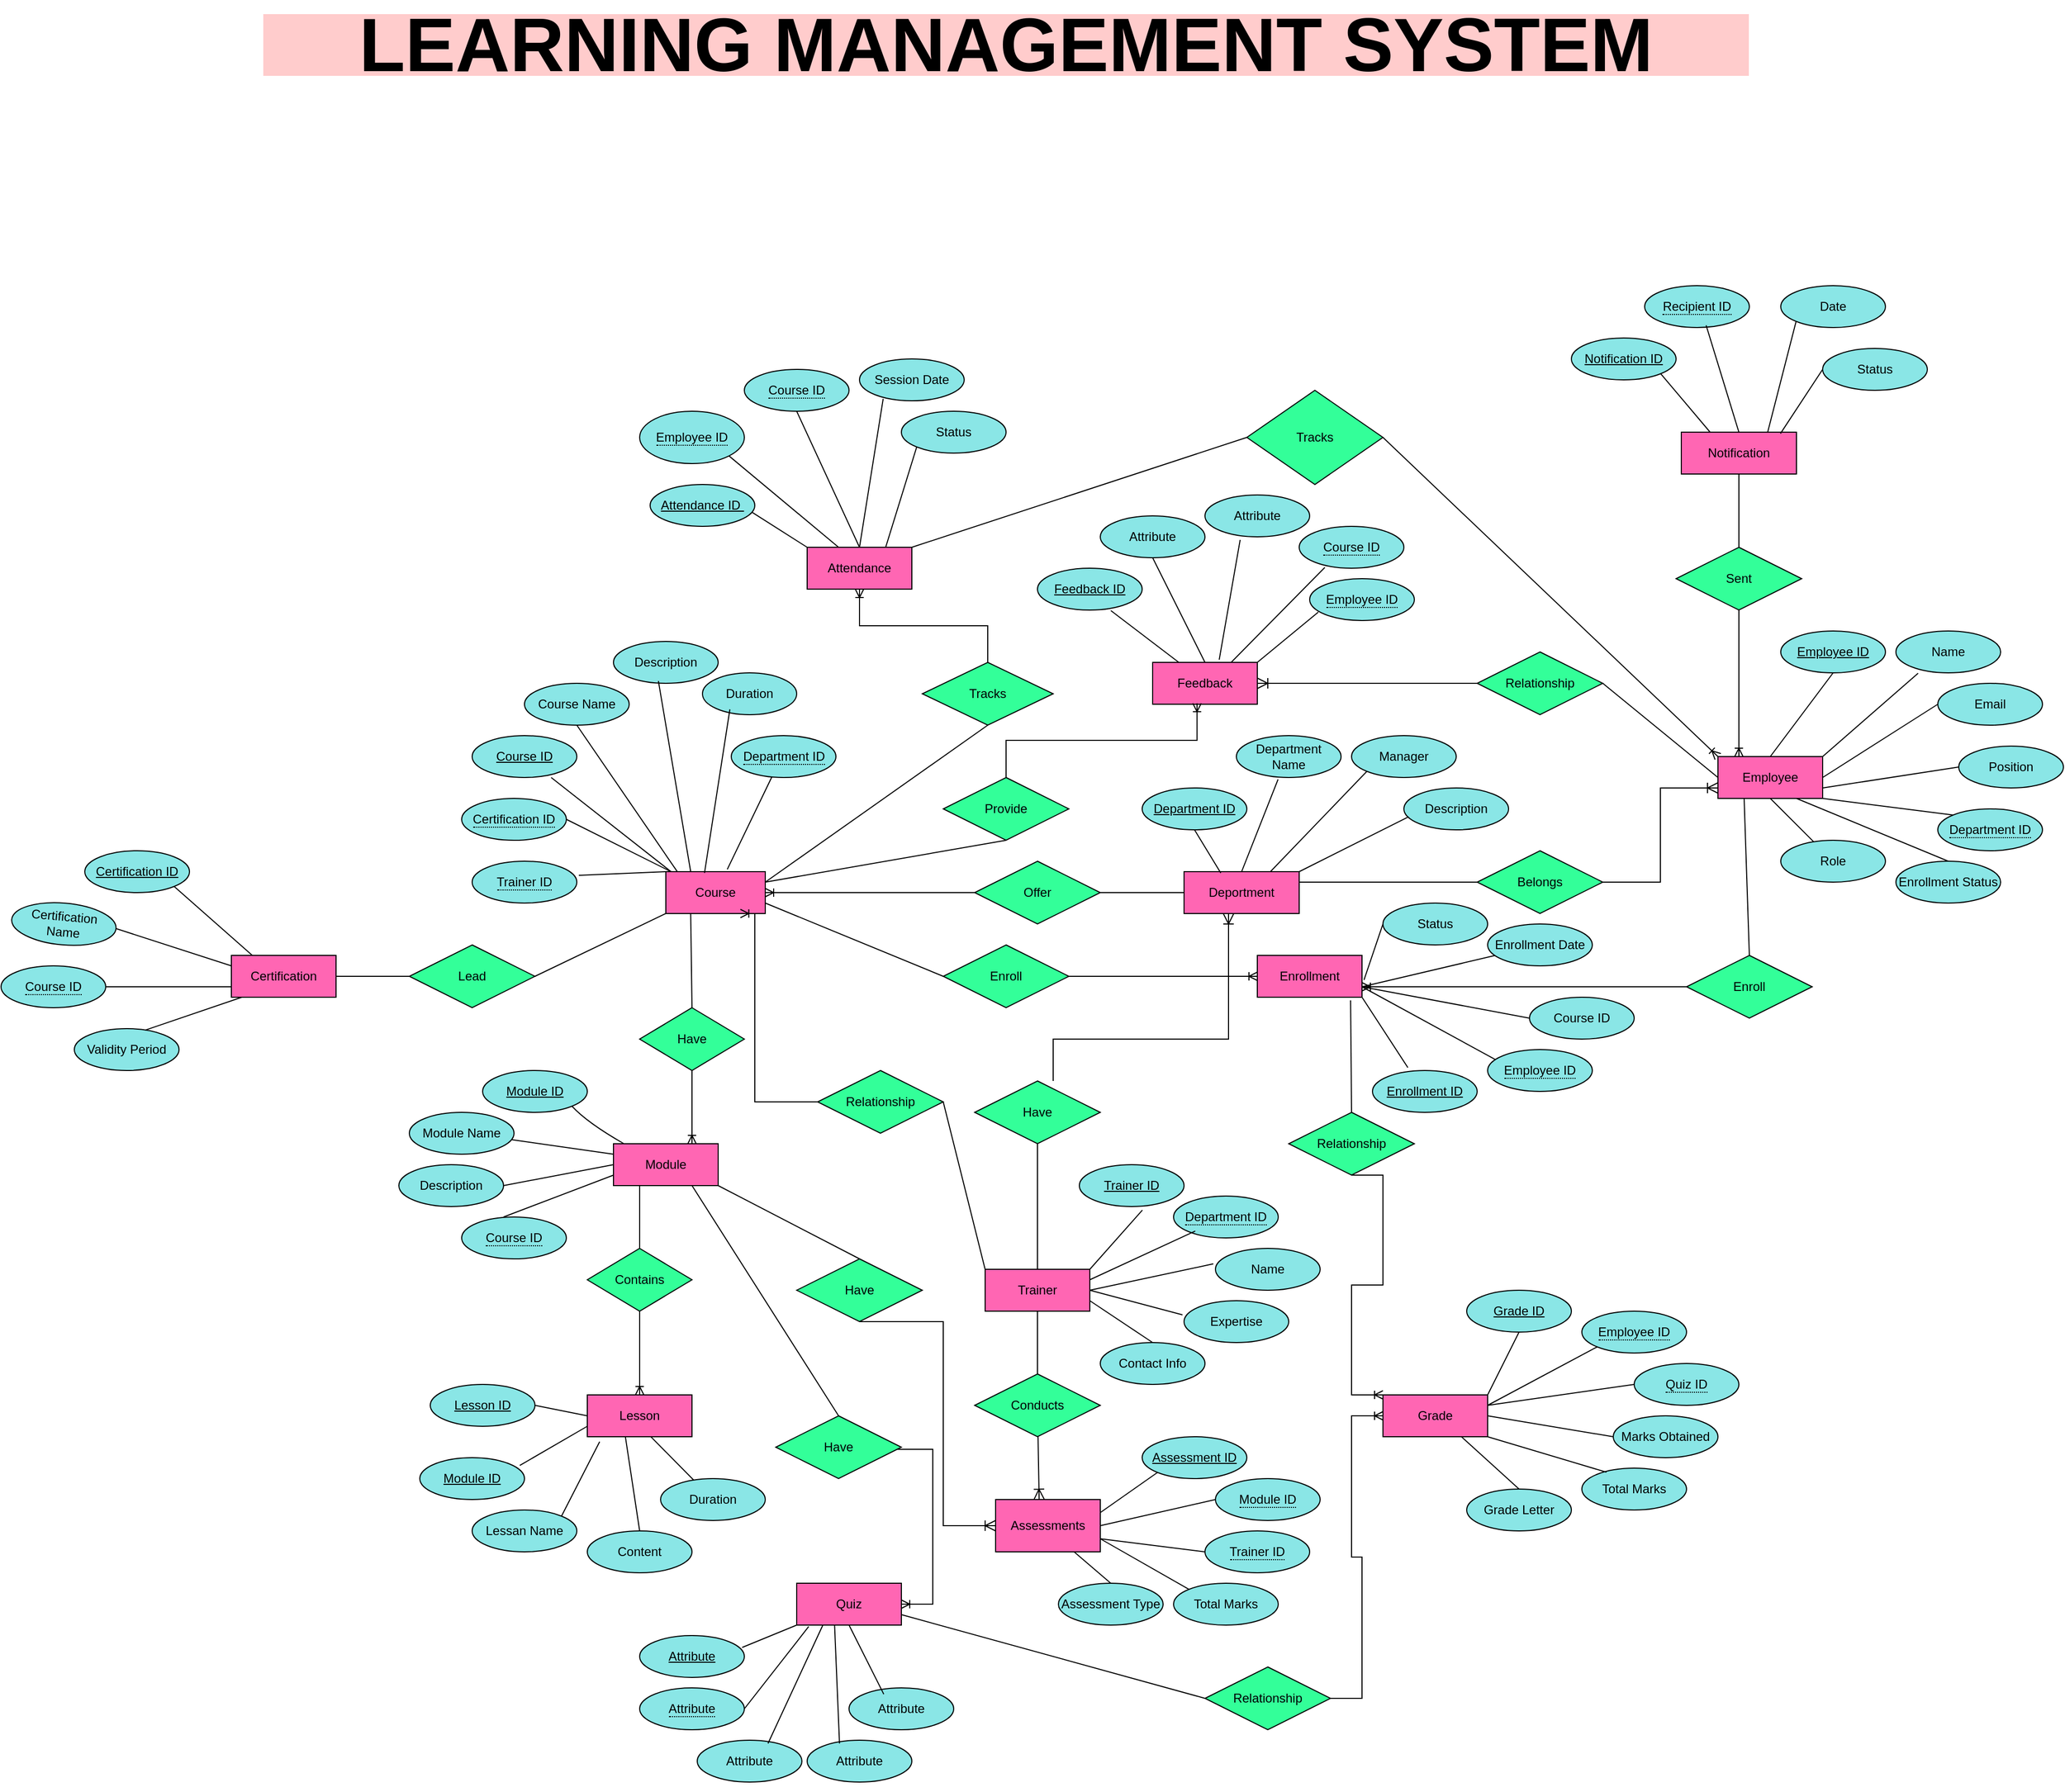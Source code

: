 <mxfile version="26.0.3">
  <diagram name="Page-1" id="fXvrnK46e0trJi2hnhpr">
    <mxGraphModel dx="4370" dy="2940" grid="1" gridSize="10" guides="1" tooltips="1" connect="1" arrows="1" fold="1" page="1" pageScale="1" pageWidth="850" pageHeight="1100" math="0" shadow="0">
      <root>
        <mxCell id="0" />
        <mxCell id="1" parent="0" />
        <mxCell id="FawlYmPph2QiOUmOqzMi-47" value="&lt;span style=&quot;border-bottom: 1px dotted&quot;&gt;Trainer ID&lt;/span&gt;" style="ellipse;whiteSpace=wrap;html=1;align=center;labelBackgroundColor=none;fillColor=#8AE6E6;" parent="1" vertex="1">
          <mxGeometry x="190" y="210" width="100" height="40" as="geometry" />
        </mxCell>
        <mxCell id="abX1jXWTfdIjCExrMVEX-55" value="Validity Period" style="ellipse;whiteSpace=wrap;html=1;align=center;labelBackgroundColor=none;fillColor=#8AE6E6;" parent="1" vertex="1">
          <mxGeometry x="-190" y="370" width="100" height="40" as="geometry" />
        </mxCell>
        <mxCell id="GdIdlJBfRTEdmfWBy-k_-1" value="Course" style="whiteSpace=wrap;html=1;align=center;labelBackgroundColor=none;fillColor=#FF66B3;" parent="1" vertex="1">
          <mxGeometry x="375" y="220" width="95" height="40" as="geometry" />
        </mxCell>
        <mxCell id="FawlYmPph2QiOUmOqzMi-3" value="Lead" style="shape=rhombus;perimeter=rhombusPerimeter;whiteSpace=wrap;html=1;align=center;labelBackgroundColor=none;fillColor=#33FF99;" parent="1" vertex="1">
          <mxGeometry x="130" y="290" width="120" height="60" as="geometry" />
        </mxCell>
        <mxCell id="FawlYmPph2QiOUmOqzMi-7" value="Certification" style="whiteSpace=wrap;html=1;align=center;labelBackgroundColor=none;fillColor=#FF66B3;" parent="1" vertex="1">
          <mxGeometry x="-40" y="300" width="100" height="40" as="geometry" />
        </mxCell>
        <mxCell id="FawlYmPph2QiOUmOqzMi-11" value="" style="endArrow=none;html=1;rounded=0;exitX=1;exitY=0.5;exitDx=0;exitDy=0;entryX=0;entryY=0.5;entryDx=0;entryDy=0;labelBackgroundColor=none;fontColor=default;" parent="1" source="FawlYmPph2QiOUmOqzMi-7" target="FawlYmPph2QiOUmOqzMi-3" edge="1">
          <mxGeometry width="50" height="50" relative="1" as="geometry">
            <mxPoint x="400" y="290" as="sourcePoint" />
            <mxPoint x="450" y="240" as="targetPoint" />
          </mxGeometry>
        </mxCell>
        <mxCell id="FawlYmPph2QiOUmOqzMi-12" value="" style="endArrow=none;html=1;rounded=0;exitX=0.5;exitY=0;exitDx=0;exitDy=0;entryX=0.25;entryY=1;entryDx=0;entryDy=0;labelBackgroundColor=none;fontColor=default;" parent="1" source="FawlYmPph2QiOUmOqzMi-13" target="GdIdlJBfRTEdmfWBy-k_-1" edge="1">
          <mxGeometry width="50" height="50" relative="1" as="geometry">
            <mxPoint x="290" y="310" as="sourcePoint" />
            <mxPoint x="410" y="270" as="targetPoint" />
          </mxGeometry>
        </mxCell>
        <mxCell id="FawlYmPph2QiOUmOqzMi-13" value="Have" style="shape=rhombus;perimeter=rhombusPerimeter;whiteSpace=wrap;html=1;align=center;labelBackgroundColor=none;fillColor=#33FF99;" parent="1" vertex="1">
          <mxGeometry x="350" y="350" width="100" height="60" as="geometry" />
        </mxCell>
        <mxCell id="FawlYmPph2QiOUmOqzMi-25" value="Module" style="whiteSpace=wrap;html=1;align=center;labelBackgroundColor=none;fillColor=#FF66B3;" parent="1" vertex="1">
          <mxGeometry x="325" y="480" width="100" height="40" as="geometry" />
        </mxCell>
        <mxCell id="FawlYmPph2QiOUmOqzMi-28" value="Attenda&lt;span style=&quot;background-color: transparent; color: light-dark(rgb(0, 0, 0), rgb(255, 255, 255));&quot;&gt;nce&lt;/span&gt;" style="whiteSpace=wrap;html=1;align=center;labelBackgroundColor=none;fillColor=#FF66B3;" parent="1" vertex="1">
          <mxGeometry x="510" y="-90" width="100" height="40" as="geometry" />
        </mxCell>
        <mxCell id="FawlYmPph2QiOUmOqzMi-34" value="Relationship" style="shape=rhombus;perimeter=rhombusPerimeter;whiteSpace=wrap;html=1;align=center;labelBackgroundColor=none;fillColor=#33FF99;" parent="1" vertex="1">
          <mxGeometry x="1150" y="10" width="120" height="60" as="geometry" />
        </mxCell>
        <mxCell id="FawlYmPph2QiOUmOqzMi-35" value="Offer" style="shape=rhombus;perimeter=rhombusPerimeter;whiteSpace=wrap;html=1;align=center;labelBackgroundColor=none;fillColor=#33FF99;" parent="1" vertex="1">
          <mxGeometry x="670" y="210" width="120" height="60" as="geometry" />
        </mxCell>
        <mxCell id="FawlYmPph2QiOUmOqzMi-36" value="Relationship" style="shape=rhombus;perimeter=rhombusPerimeter;whiteSpace=wrap;html=1;align=center;labelBackgroundColor=none;fillColor=#33FF99;" parent="1" vertex="1">
          <mxGeometry x="520" y="410" width="120" height="60" as="geometry" />
        </mxCell>
        <mxCell id="FawlYmPph2QiOUmOqzMi-37" value="Contains" style="shape=rhombus;perimeter=rhombusPerimeter;whiteSpace=wrap;html=1;align=center;labelBackgroundColor=none;fillColor=#33FF99;" parent="1" vertex="1">
          <mxGeometry x="300" y="580" width="100" height="60" as="geometry" />
        </mxCell>
        <mxCell id="FawlYmPph2QiOUmOqzMi-40" value="Tracks" style="shape=rhombus;perimeter=rhombusPerimeter;whiteSpace=wrap;html=1;align=center;labelBackgroundColor=none;fillColor=#33FF99;" parent="1" vertex="1">
          <mxGeometry x="620" y="20" width="125" height="60" as="geometry" />
        </mxCell>
        <mxCell id="FawlYmPph2QiOUmOqzMi-41" value="" style="edgeStyle=elbowEdgeStyle;fontSize=12;html=1;endArrow=ERoneToMany;rounded=0;exitX=0.5;exitY=0;exitDx=0;exitDy=0;elbow=vertical;labelBackgroundColor=none;fontColor=default;" parent="1" source="FawlYmPph2QiOUmOqzMi-40" target="FawlYmPph2QiOUmOqzMi-28" edge="1">
          <mxGeometry width="100" height="100" relative="1" as="geometry">
            <mxPoint x="470.0" y="-40" as="sourcePoint" />
            <mxPoint x="720" y="-10" as="targetPoint" />
          </mxGeometry>
        </mxCell>
        <mxCell id="FawlYmPph2QiOUmOqzMi-42" value="" style="endArrow=none;html=1;rounded=0;exitX=0.5;exitY=1;exitDx=0;exitDy=0;entryX=0.114;entryY=-0.004;entryDx=0;entryDy=0;entryPerimeter=0;labelBackgroundColor=none;fontColor=default;" parent="1" source="FawlYmPph2QiOUmOqzMi-52" target="GdIdlJBfRTEdmfWBy-k_-1" edge="1">
          <mxGeometry relative="1" as="geometry">
            <mxPoint x="410" y="30" as="sourcePoint" />
            <mxPoint x="418.75" y="230" as="targetPoint" />
          </mxGeometry>
        </mxCell>
        <mxCell id="FawlYmPph2QiOUmOqzMi-44" value="" style="fontSize=12;html=1;endArrow=ERoneToMany;rounded=0;exitX=0.5;exitY=1;exitDx=0;exitDy=0;entryX=0.75;entryY=0;entryDx=0;entryDy=0;labelBackgroundColor=none;fontColor=default;" parent="1" source="FawlYmPph2QiOUmOqzMi-13" target="FawlYmPph2QiOUmOqzMi-25" edge="1">
          <mxGeometry width="100" height="100" relative="1" as="geometry">
            <mxPoint x="300" y="310" as="sourcePoint" />
            <mxPoint x="140" y="420" as="targetPoint" />
          </mxGeometry>
        </mxCell>
        <mxCell id="FawlYmPph2QiOUmOqzMi-46" value="Course ID" style="ellipse;whiteSpace=wrap;html=1;align=center;fontStyle=4;labelBackgroundColor=none;fillColor=#8AE6E6;" parent="1" vertex="1">
          <mxGeometry x="190" y="90" width="100" height="40" as="geometry" />
        </mxCell>
        <mxCell id="FawlYmPph2QiOUmOqzMi-49" value="&lt;span style=&quot;border-bottom: 1px dotted&quot;&gt;Department ID&lt;/span&gt;" style="ellipse;whiteSpace=wrap;html=1;align=center;labelBackgroundColor=none;fillColor=#8AE6E6;" parent="1" vertex="1">
          <mxGeometry x="437.5" y="90" width="100" height="40" as="geometry" />
        </mxCell>
        <mxCell id="FawlYmPph2QiOUmOqzMi-50" value="Duration" style="ellipse;whiteSpace=wrap;html=1;align=center;labelBackgroundColor=none;fillColor=#8AE6E6;" parent="1" vertex="1">
          <mxGeometry x="410" y="30" width="90" height="40" as="geometry" />
        </mxCell>
        <mxCell id="FawlYmPph2QiOUmOqzMi-51" value="Description" style="ellipse;whiteSpace=wrap;html=1;align=center;labelBackgroundColor=none;fillColor=#8AE6E6;" parent="1" vertex="1">
          <mxGeometry x="325" width="100" height="40" as="geometry" />
        </mxCell>
        <mxCell id="FawlYmPph2QiOUmOqzMi-56" value="" style="endArrow=none;html=1;rounded=0;exitX=0.755;exitY=1.001;exitDx=0;exitDy=0;exitPerimeter=0;labelBackgroundColor=none;fontColor=default;" parent="1" source="FawlYmPph2QiOUmOqzMi-46" edge="1">
          <mxGeometry relative="1" as="geometry">
            <mxPoint x="290" y="170" as="sourcePoint" />
            <mxPoint x="380" y="220" as="targetPoint" />
          </mxGeometry>
        </mxCell>
        <mxCell id="FawlYmPph2QiOUmOqzMi-60" value="" style="endArrow=none;html=1;rounded=0;exitX=0.25;exitY=0;exitDx=0;exitDy=0;entryX=0.429;entryY=0.946;entryDx=0;entryDy=0;entryPerimeter=0;labelBackgroundColor=none;fontColor=default;" parent="1" source="GdIdlJBfRTEdmfWBy-k_-1" target="FawlYmPph2QiOUmOqzMi-51" edge="1">
          <mxGeometry relative="1" as="geometry">
            <mxPoint x="410" y="210" as="sourcePoint" />
            <mxPoint x="354" y="42" as="targetPoint" />
          </mxGeometry>
        </mxCell>
        <mxCell id="FawlYmPph2QiOUmOqzMi-61" value="" style="endArrow=none;html=1;rounded=0;entryX=0.291;entryY=0.872;entryDx=0;entryDy=0;entryPerimeter=0;exitX=0.389;exitY=0.029;exitDx=0;exitDy=0;exitPerimeter=0;labelBackgroundColor=none;fontColor=default;" parent="1" source="GdIdlJBfRTEdmfWBy-k_-1" target="FawlYmPph2QiOUmOqzMi-50" edge="1">
          <mxGeometry relative="1" as="geometry">
            <mxPoint x="390" y="160" as="sourcePoint" />
            <mxPoint x="550" y="160" as="targetPoint" />
          </mxGeometry>
        </mxCell>
        <mxCell id="FawlYmPph2QiOUmOqzMi-62" value="" style="endArrow=none;html=1;rounded=0;exitX=1.019;exitY=0.339;exitDx=0;exitDy=0;entryX=0;entryY=0;entryDx=0;entryDy=0;exitPerimeter=0;labelBackgroundColor=none;fontColor=default;" parent="1" source="FawlYmPph2QiOUmOqzMi-47" target="GdIdlJBfRTEdmfWBy-k_-1" edge="1">
          <mxGeometry relative="1" as="geometry">
            <mxPoint x="370" y="250" as="sourcePoint" />
            <mxPoint x="360" y="220" as="targetPoint" />
          </mxGeometry>
        </mxCell>
        <mxCell id="FawlYmPph2QiOUmOqzMi-64" value="" style="endArrow=none;html=1;rounded=0;exitX=1;exitY=0.5;exitDx=0;exitDy=0;labelBackgroundColor=none;fontColor=default;" parent="1" source="FawlYmPph2QiOUmOqzMi-54" edge="1">
          <mxGeometry relative="1" as="geometry">
            <mxPoint x="340" y="180" as="sourcePoint" />
            <mxPoint x="380" y="220" as="targetPoint" />
          </mxGeometry>
        </mxCell>
        <mxCell id="FawlYmPph2QiOUmOqzMi-65" value="" style="endArrow=none;html=1;rounded=0;exitX=0.25;exitY=1;exitDx=0;exitDy=0;entryX=0.5;entryY=0;entryDx=0;entryDy=0;labelBackgroundColor=none;fontColor=default;" parent="1" source="FawlYmPph2QiOUmOqzMi-25" target="FawlYmPph2QiOUmOqzMi-37" edge="1">
          <mxGeometry relative="1" as="geometry">
            <mxPoint x="190" y="520" as="sourcePoint" />
            <mxPoint x="350" y="520" as="targetPoint" />
          </mxGeometry>
        </mxCell>
        <mxCell id="FawlYmPph2QiOUmOqzMi-68" value="Lesson" style="whiteSpace=wrap;html=1;align=center;labelBackgroundColor=none;fillColor=#FF66B3;" parent="1" vertex="1">
          <mxGeometry x="300" y="720" width="100" height="40" as="geometry" />
        </mxCell>
        <mxCell id="FawlYmPph2QiOUmOqzMi-73" value="" style="fontSize=12;html=1;endArrow=ERoneToMany;rounded=0;entryX=0.5;entryY=0;entryDx=0;entryDy=0;exitX=0.5;exitY=1;exitDx=0;exitDy=0;labelBackgroundColor=none;fontColor=default;" parent="1" source="FawlYmPph2QiOUmOqzMi-37" target="FawlYmPph2QiOUmOqzMi-68" edge="1">
          <mxGeometry width="100" height="100" relative="1" as="geometry">
            <mxPoint x="280" y="560" as="sourcePoint" />
            <mxPoint x="190" y="630" as="targetPoint" />
          </mxGeometry>
        </mxCell>
        <mxCell id="FawlYmPph2QiOUmOqzMi-76" value="" style="endArrow=none;html=1;rounded=0;entryX=0.5;entryY=1;entryDx=0;entryDy=0;exitX=1;exitY=0.25;exitDx=0;exitDy=0;labelBackgroundColor=none;fontColor=default;" parent="1" source="GdIdlJBfRTEdmfWBy-k_-1" target="FawlYmPph2QiOUmOqzMi-77" edge="1">
          <mxGeometry relative="1" as="geometry">
            <mxPoint x="590" y="100" as="sourcePoint" />
            <mxPoint x="680" y="40" as="targetPoint" />
          </mxGeometry>
        </mxCell>
        <mxCell id="FawlYmPph2QiOUmOqzMi-77" value="Provide" style="shape=rhombus;perimeter=rhombusPerimeter;whiteSpace=wrap;html=1;align=center;labelBackgroundColor=none;fillColor=#33FF99;" parent="1" vertex="1">
          <mxGeometry x="640" y="130" width="120" height="60" as="geometry" />
        </mxCell>
        <mxCell id="FawlYmPph2QiOUmOqzMi-78" value="Feedback" style="whiteSpace=wrap;html=1;align=center;labelBackgroundColor=none;fillColor=#FF66B3;" parent="1" vertex="1">
          <mxGeometry x="840" y="20" width="100" height="40" as="geometry" />
        </mxCell>
        <mxCell id="FawlYmPph2QiOUmOqzMi-79" value="" style="edgeStyle=elbowEdgeStyle;fontSize=12;html=1;endArrow=ERoneToMany;rounded=0;exitX=0.5;exitY=0;exitDx=0;exitDy=0;entryX=0.424;entryY=0.978;entryDx=0;entryDy=0;elbow=vertical;entryPerimeter=0;labelBackgroundColor=none;fontColor=default;" parent="1" source="FawlYmPph2QiOUmOqzMi-77" target="FawlYmPph2QiOUmOqzMi-78" edge="1">
          <mxGeometry width="100" height="100" relative="1" as="geometry">
            <mxPoint x="610" y="20" as="sourcePoint" />
            <mxPoint x="710" y="-80" as="targetPoint" />
          </mxGeometry>
        </mxCell>
        <mxCell id="FawlYmPph2QiOUmOqzMi-80" value="Enroll" style="shape=rhombus;perimeter=rhombusPerimeter;whiteSpace=wrap;html=1;align=center;labelBackgroundColor=none;fillColor=#33FF99;" parent="1" vertex="1">
          <mxGeometry x="640" y="290" width="120" height="60" as="geometry" />
        </mxCell>
        <mxCell id="FawlYmPph2QiOUmOqzMi-81" value="" style="endArrow=none;html=1;rounded=0;exitX=1;exitY=0.75;exitDx=0;exitDy=0;entryX=0;entryY=0.5;entryDx=0;entryDy=0;labelBackgroundColor=none;fontColor=default;" parent="1" source="GdIdlJBfRTEdmfWBy-k_-1" target="FawlYmPph2QiOUmOqzMi-80" edge="1">
          <mxGeometry relative="1" as="geometry">
            <mxPoint x="450" y="160" as="sourcePoint" />
            <mxPoint x="610" y="160" as="targetPoint" />
          </mxGeometry>
        </mxCell>
        <mxCell id="FawlYmPph2QiOUmOqzMi-82" value="" style="edgeStyle=entityRelationEdgeStyle;fontSize=12;html=1;endArrow=ERoneToMany;rounded=0;labelBackgroundColor=none;fontColor=default;" parent="1" source="FawlYmPph2QiOUmOqzMi-80" target="FawlYmPph2QiOUmOqzMi-83" edge="1">
          <mxGeometry width="100" height="100" relative="1" as="geometry">
            <mxPoint x="530" y="380" as="sourcePoint" />
            <mxPoint x="630" y="280" as="targetPoint" />
          </mxGeometry>
        </mxCell>
        <mxCell id="FawlYmPph2QiOUmOqzMi-83" value="Enrollment" style="whiteSpace=wrap;html=1;align=center;labelBackgroundColor=none;fillColor=#FF66B3;" parent="1" vertex="1">
          <mxGeometry x="940.0" y="300" width="100" height="40" as="geometry" />
        </mxCell>
        <mxCell id="FawlYmPph2QiOUmOqzMi-85" value="" style="endArrow=none;html=1;rounded=0;entryX=1;entryY=0.5;entryDx=0;entryDy=0;exitX=0;exitY=0;exitDx=0;exitDy=0;labelBackgroundColor=none;fontColor=default;" parent="1" source="FawlYmPph2QiOUmOqzMi-89" target="FawlYmPph2QiOUmOqzMi-36" edge="1">
          <mxGeometry relative="1" as="geometry">
            <mxPoint x="590" y="650" as="sourcePoint" />
            <mxPoint x="750" y="650" as="targetPoint" />
          </mxGeometry>
        </mxCell>
        <mxCell id="FawlYmPph2QiOUmOqzMi-87" value="" style="edgeStyle=orthogonalEdgeStyle;fontSize=12;html=1;endArrow=ERoneToMany;rounded=0;exitX=0;exitY=0.5;exitDx=0;exitDy=0;entryX=0.75;entryY=1;entryDx=0;entryDy=0;labelBackgroundColor=none;fontColor=default;" parent="1" source="FawlYmPph2QiOUmOqzMi-36" target="GdIdlJBfRTEdmfWBy-k_-1" edge="1">
          <mxGeometry width="100" height="100" relative="1" as="geometry">
            <mxPoint x="540" y="470" as="sourcePoint" />
            <mxPoint x="580" y="600" as="targetPoint" />
            <Array as="points">
              <mxPoint x="460" y="440" />
              <mxPoint x="460" y="260" />
            </Array>
          </mxGeometry>
        </mxCell>
        <mxCell id="FawlYmPph2QiOUmOqzMi-89" value="Trainer" style="whiteSpace=wrap;html=1;align=center;labelBackgroundColor=none;fillColor=#FF66B3;" parent="1" vertex="1">
          <mxGeometry x="680" y="600" width="100" height="40" as="geometry" />
        </mxCell>
        <mxCell id="FawlYmPph2QiOUmOqzMi-90" value="Deportment" style="whiteSpace=wrap;html=1;align=center;labelBackgroundColor=none;fillColor=#FF66B3;" parent="1" vertex="1">
          <mxGeometry x="870" y="220" width="110" height="40" as="geometry" />
        </mxCell>
        <mxCell id="FawlYmPph2QiOUmOqzMi-91" value="" style="edgeStyle=entityRelationEdgeStyle;fontSize=12;html=1;endArrow=ERoneToMany;rounded=0;exitX=0;exitY=0.5;exitDx=0;exitDy=0;entryX=1;entryY=0.5;entryDx=0;entryDy=0;labelBackgroundColor=none;fontColor=default;" parent="1" source="FawlYmPph2QiOUmOqzMi-35" target="GdIdlJBfRTEdmfWBy-k_-1" edge="1">
          <mxGeometry width="100" height="100" relative="1" as="geometry">
            <mxPoint x="980.741" y="170" as="sourcePoint" />
            <mxPoint x="680" y="180" as="targetPoint" />
          </mxGeometry>
        </mxCell>
        <mxCell id="FawlYmPph2QiOUmOqzMi-92" value="" style="endArrow=none;html=1;rounded=0;exitX=1;exitY=0.5;exitDx=0;exitDy=0;entryX=0;entryY=0.5;entryDx=0;entryDy=0;labelBackgroundColor=none;fontColor=default;" parent="1" source="FawlYmPph2QiOUmOqzMi-35" target="FawlYmPph2QiOUmOqzMi-90" edge="1">
          <mxGeometry relative="1" as="geometry">
            <mxPoint x="1000" y="180" as="sourcePoint" />
            <mxPoint x="1160" y="180" as="targetPoint" />
          </mxGeometry>
        </mxCell>
        <mxCell id="FawlYmPph2QiOUmOqzMi-93" value="Description" style="ellipse;whiteSpace=wrap;html=1;align=center;labelBackgroundColor=none;fillColor=#8AE6E6;" parent="1" vertex="1">
          <mxGeometry x="1080" y="140" width="100" height="40" as="geometry" />
        </mxCell>
        <mxCell id="FawlYmPph2QiOUmOqzMi-94" value="Manager" style="ellipse;whiteSpace=wrap;html=1;align=center;labelBackgroundColor=none;fillColor=#8AE6E6;" parent="1" vertex="1">
          <mxGeometry x="1030" y="90" width="100" height="40" as="geometry" />
        </mxCell>
        <mxCell id="FawlYmPph2QiOUmOqzMi-95" value="Department Name" style="ellipse;whiteSpace=wrap;html=1;align=center;labelBackgroundColor=none;fillColor=#8AE6E6;" parent="1" vertex="1">
          <mxGeometry x="920" y="90" width="100" height="40" as="geometry" />
        </mxCell>
        <mxCell id="FawlYmPph2QiOUmOqzMi-96" value="Department ID" style="ellipse;whiteSpace=wrap;html=1;align=center;fontStyle=4;labelBackgroundColor=none;fillColor=#8AE6E6;" parent="1" vertex="1">
          <mxGeometry x="830" y="140" width="100" height="40" as="geometry" />
        </mxCell>
        <mxCell id="FawlYmPph2QiOUmOqzMi-97" value="" style="endArrow=none;html=1;rounded=0;entryX=0.75;entryY=0;entryDx=0;entryDy=0;exitX=0;exitY=1;exitDx=0;exitDy=0;labelBackgroundColor=none;fontColor=default;" parent="1" source="FawlYmPph2QiOUmOqzMi-94" target="FawlYmPph2QiOUmOqzMi-90" edge="1">
          <mxGeometry relative="1" as="geometry">
            <mxPoint x="1230.2" y="340" as="sourcePoint" />
            <mxPoint x="1220" y="260" as="targetPoint" />
          </mxGeometry>
        </mxCell>
        <mxCell id="FawlYmPph2QiOUmOqzMi-98" value="" style="endArrow=none;html=1;rounded=0;exitX=1;exitY=0;exitDx=0;exitDy=0;entryX=0.045;entryY=0.689;entryDx=0;entryDy=0;entryPerimeter=0;labelBackgroundColor=none;fontColor=default;" parent="1" source="FawlYmPph2QiOUmOqzMi-90" target="FawlYmPph2QiOUmOqzMi-93" edge="1">
          <mxGeometry relative="1" as="geometry">
            <mxPoint x="970" y="270" as="sourcePoint" />
            <mxPoint x="1130" y="270" as="targetPoint" />
          </mxGeometry>
        </mxCell>
        <mxCell id="FawlYmPph2QiOUmOqzMi-101" value="" style="endArrow=none;html=1;rounded=0;exitX=0.5;exitY=0;exitDx=0;exitDy=0;entryX=0.398;entryY=1.045;entryDx=0;entryDy=0;entryPerimeter=0;labelBackgroundColor=none;fontColor=default;" parent="1" source="FawlYmPph2QiOUmOqzMi-90" target="FawlYmPph2QiOUmOqzMi-95" edge="1">
          <mxGeometry relative="1" as="geometry">
            <mxPoint x="970" y="170" as="sourcePoint" />
            <mxPoint x="1130" y="170" as="targetPoint" />
          </mxGeometry>
        </mxCell>
        <mxCell id="FawlYmPph2QiOUmOqzMi-102" value="" style="endArrow=none;html=1;rounded=0;exitX=0.5;exitY=1;exitDx=0;exitDy=0;entryX=0.319;entryY=0.032;entryDx=0;entryDy=0;entryPerimeter=0;labelBackgroundColor=none;fontColor=default;" parent="1" source="FawlYmPph2QiOUmOqzMi-96" target="FawlYmPph2QiOUmOqzMi-90" edge="1">
          <mxGeometry relative="1" as="geometry">
            <mxPoint x="970" y="160" as="sourcePoint" />
            <mxPoint x="1130" y="160" as="targetPoint" />
          </mxGeometry>
        </mxCell>
        <mxCell id="FawlYmPph2QiOUmOqzMi-103" value="Employee" style="whiteSpace=wrap;html=1;align=center;labelBackgroundColor=none;fillColor=#FF66B3;" parent="1" vertex="1">
          <mxGeometry x="1380" y="110" width="100" height="40" as="geometry" />
        </mxCell>
        <mxCell id="FawlYmPph2QiOUmOqzMi-104" value="&lt;span style=&quot;border-bottom: 1px dotted&quot;&gt;Department ID&lt;/span&gt;" style="ellipse;whiteSpace=wrap;html=1;align=center;labelBackgroundColor=none;fillColor=#8AE6E6;" parent="1" vertex="1">
          <mxGeometry x="1590" y="160" width="100" height="40" as="geometry" />
        </mxCell>
        <mxCell id="FawlYmPph2QiOUmOqzMi-106" value="Name" style="ellipse;whiteSpace=wrap;html=1;align=center;labelBackgroundColor=none;fillColor=#8AE6E6;" parent="1" vertex="1">
          <mxGeometry x="1550" y="-10" width="100" height="40" as="geometry" />
        </mxCell>
        <mxCell id="FawlYmPph2QiOUmOqzMi-107" value="Role" style="ellipse;whiteSpace=wrap;html=1;align=center;labelBackgroundColor=none;fillColor=#8AE6E6;" parent="1" vertex="1">
          <mxGeometry x="1440" y="190" width="100" height="40" as="geometry" />
        </mxCell>
        <mxCell id="FawlYmPph2QiOUmOqzMi-108" value="Enrollment Status" style="ellipse;whiteSpace=wrap;html=1;align=center;labelBackgroundColor=none;fillColor=#8AE6E6;" parent="1" vertex="1">
          <mxGeometry x="1550" y="210" width="100" height="40" as="geometry" />
        </mxCell>
        <mxCell id="FawlYmPph2QiOUmOqzMi-109" value="Email" style="ellipse;whiteSpace=wrap;html=1;align=center;labelBackgroundColor=none;fillColor=#8AE6E6;" parent="1" vertex="1">
          <mxGeometry x="1590" y="40" width="100" height="40" as="geometry" />
        </mxCell>
        <mxCell id="FawlYmPph2QiOUmOqzMi-110" value="Position" style="ellipse;whiteSpace=wrap;html=1;align=center;labelBackgroundColor=none;fillColor=#8AE6E6;" parent="1" vertex="1">
          <mxGeometry x="1610" y="100" width="100" height="40" as="geometry" />
        </mxCell>
        <mxCell id="BEvxx8lWXbpntKvArGnV-1" value="" style="endArrow=none;html=1;rounded=0;fontSize=12;startSize=8;endSize=8;curved=1;exitX=0.5;exitY=1;exitDx=0;exitDy=0;entryX=0.5;entryY=0;entryDx=0;entryDy=0;labelBackgroundColor=none;fontColor=default;" parent="1" source="FawlYmPph2QiOUmOqzMi-105" target="FawlYmPph2QiOUmOqzMi-103" edge="1">
          <mxGeometry relative="1" as="geometry">
            <mxPoint x="900" y="500" as="sourcePoint" />
            <mxPoint x="1060" y="500" as="targetPoint" />
          </mxGeometry>
        </mxCell>
        <mxCell id="BEvxx8lWXbpntKvArGnV-2" value="" style="endArrow=none;html=1;rounded=0;fontSize=12;startSize=8;endSize=8;curved=1;entryX=0.212;entryY=1.008;entryDx=0;entryDy=0;exitX=1;exitY=0;exitDx=0;exitDy=0;entryPerimeter=0;labelBackgroundColor=none;fontColor=default;" parent="1" source="FawlYmPph2QiOUmOqzMi-103" target="FawlYmPph2QiOUmOqzMi-106" edge="1">
          <mxGeometry relative="1" as="geometry">
            <mxPoint x="900" y="500" as="sourcePoint" />
            <mxPoint x="1060" y="500" as="targetPoint" />
          </mxGeometry>
        </mxCell>
        <mxCell id="BEvxx8lWXbpntKvArGnV-3" value="" style="endArrow=none;html=1;rounded=0;fontSize=12;startSize=8;endSize=8;curved=1;entryX=0.5;entryY=1;entryDx=0;entryDy=0;labelBackgroundColor=none;fontColor=default;" parent="1" source="FawlYmPph2QiOUmOqzMi-107" target="FawlYmPph2QiOUmOqzMi-103" edge="1">
          <mxGeometry relative="1" as="geometry">
            <mxPoint x="900" y="500" as="sourcePoint" />
            <mxPoint x="1060" y="500" as="targetPoint" />
          </mxGeometry>
        </mxCell>
        <mxCell id="BEvxx8lWXbpntKvArGnV-4" value="" style="endArrow=none;html=1;rounded=0;fontSize=12;startSize=8;endSize=8;curved=1;entryX=0;entryY=0;entryDx=0;entryDy=0;exitX=1;exitY=1;exitDx=0;exitDy=0;labelBackgroundColor=none;fontColor=default;" parent="1" source="FawlYmPph2QiOUmOqzMi-103" target="FawlYmPph2QiOUmOqzMi-104" edge="1">
          <mxGeometry relative="1" as="geometry">
            <mxPoint x="1280" y="290" as="sourcePoint" />
            <mxPoint x="1440" y="290" as="targetPoint" />
          </mxGeometry>
        </mxCell>
        <mxCell id="BEvxx8lWXbpntKvArGnV-5" value="" style="endArrow=none;html=1;rounded=0;fontSize=12;startSize=8;endSize=8;curved=1;entryX=0;entryY=0.5;entryDx=0;entryDy=0;exitX=1;exitY=0.75;exitDx=0;exitDy=0;labelBackgroundColor=none;fontColor=default;" parent="1" source="FawlYmPph2QiOUmOqzMi-103" target="FawlYmPph2QiOUmOqzMi-110" edge="1">
          <mxGeometry relative="1" as="geometry">
            <mxPoint x="1280" y="290" as="sourcePoint" />
            <mxPoint x="1440" y="290" as="targetPoint" />
          </mxGeometry>
        </mxCell>
        <mxCell id="BEvxx8lWXbpntKvArGnV-6" value="" style="endArrow=none;html=1;rounded=0;fontSize=12;startSize=8;endSize=8;curved=1;entryX=0;entryY=0.5;entryDx=0;entryDy=0;exitX=1;exitY=0.5;exitDx=0;exitDy=0;labelBackgroundColor=none;fontColor=default;" parent="1" source="FawlYmPph2QiOUmOqzMi-103" target="FawlYmPph2QiOUmOqzMi-109" edge="1">
          <mxGeometry relative="1" as="geometry">
            <mxPoint x="1280" y="290" as="sourcePoint" />
            <mxPoint x="1440" y="290" as="targetPoint" />
          </mxGeometry>
        </mxCell>
        <mxCell id="BEvxx8lWXbpntKvArGnV-7" value="" style="endArrow=none;html=1;rounded=0;fontSize=12;startSize=8;endSize=8;curved=1;entryX=0.75;entryY=1;entryDx=0;entryDy=0;exitX=0.5;exitY=0;exitDx=0;exitDy=0;labelBackgroundColor=none;fontColor=default;" parent="1" source="FawlYmPph2QiOUmOqzMi-108" target="FawlYmPph2QiOUmOqzMi-103" edge="1">
          <mxGeometry relative="1" as="geometry">
            <mxPoint x="1280" y="290" as="sourcePoint" />
            <mxPoint x="1440" y="290" as="targetPoint" />
          </mxGeometry>
        </mxCell>
        <mxCell id="BEvxx8lWXbpntKvArGnV-11" value="Conducts" style="shape=rhombus;perimeter=rhombusPerimeter;whiteSpace=wrap;html=1;align=center;labelBackgroundColor=none;fillColor=#33FF99;" parent="1" vertex="1">
          <mxGeometry x="670" y="700" width="120" height="60" as="geometry" />
        </mxCell>
        <mxCell id="BEvxx8lWXbpntKvArGnV-12" value="" style="endArrow=none;html=1;rounded=0;fontSize=12;startSize=8;endSize=8;curved=1;exitX=0.5;exitY=1;exitDx=0;exitDy=0;entryX=0.5;entryY=0;entryDx=0;entryDy=0;labelBackgroundColor=none;fontColor=default;" parent="1" source="FawlYmPph2QiOUmOqzMi-89" target="BEvxx8lWXbpntKvArGnV-11" edge="1">
          <mxGeometry relative="1" as="geometry">
            <mxPoint x="1040" y="660" as="sourcePoint" />
            <mxPoint x="710" y="700" as="targetPoint" />
          </mxGeometry>
        </mxCell>
        <mxCell id="BEvxx8lWXbpntKvArGnV-20" value="Assessments" style="whiteSpace=wrap;html=1;align=center;labelBackgroundColor=none;fillColor=#FF66B3;" parent="1" vertex="1">
          <mxGeometry x="690" y="820" width="100" height="50" as="geometry" />
        </mxCell>
        <mxCell id="BEvxx8lWXbpntKvArGnV-23" value="" style="edgeStyle=orthogonalEdgeStyle;fontSize=12;html=1;endArrow=ERoneToMany;rounded=0;startSize=8;endSize=8;entryX=0;entryY=0.5;entryDx=0;entryDy=0;exitX=0.5;exitY=1;exitDx=0;exitDy=0;labelBackgroundColor=none;fontColor=default;" parent="1" source="BEvxx8lWXbpntKvArGnV-25" target="BEvxx8lWXbpntKvArGnV-20" edge="1">
          <mxGeometry width="100" height="100" relative="1" as="geometry">
            <mxPoint x="544.98" y="675" as="sourcePoint" />
            <mxPoint x="674.98" y="845" as="targetPoint" />
            <Array as="points">
              <mxPoint x="640" y="650" />
              <mxPoint x="640" y="845" />
            </Array>
          </mxGeometry>
        </mxCell>
        <mxCell id="BEvxx8lWXbpntKvArGnV-24" value="" style="endArrow=none;html=1;rounded=0;fontSize=12;startSize=8;endSize=8;curved=1;exitX=1;exitY=1;exitDx=0;exitDy=0;entryX=0.5;entryY=0;entryDx=0;entryDy=0;labelBackgroundColor=none;fontColor=default;" parent="1" source="FawlYmPph2QiOUmOqzMi-25" target="BEvxx8lWXbpntKvArGnV-25" edge="1">
          <mxGeometry relative="1" as="geometry">
            <mxPoint x="540" y="580" as="sourcePoint" />
            <mxPoint x="410" y="620" as="targetPoint" />
          </mxGeometry>
        </mxCell>
        <mxCell id="BEvxx8lWXbpntKvArGnV-25" value="Have" style="shape=rhombus;perimeter=rhombusPerimeter;whiteSpace=wrap;html=1;align=center;labelBackgroundColor=none;fillColor=#33FF99;" parent="1" vertex="1">
          <mxGeometry x="500" y="590" width="120" height="60" as="geometry" />
        </mxCell>
        <mxCell id="BEvxx8lWXbpntKvArGnV-26" value="" style="fontSize=12;html=1;endArrow=ERoneToMany;rounded=0;startSize=8;endSize=8;entryX=0.416;entryY=0.002;entryDx=0;entryDy=0;entryPerimeter=0;labelBackgroundColor=none;fontColor=default;" parent="1" source="BEvxx8lWXbpntKvArGnV-11" target="BEvxx8lWXbpntKvArGnV-20" edge="1">
          <mxGeometry width="100" height="100" relative="1" as="geometry">
            <mxPoint x="500" y="640" as="sourcePoint" />
            <mxPoint x="530" y="730" as="targetPoint" />
          </mxGeometry>
        </mxCell>
        <mxCell id="BEvxx8lWXbpntKvArGnV-29" value="" style="endArrow=none;html=1;rounded=0;fontSize=12;startSize=8;endSize=8;curved=1;exitX=1;exitY=0.25;exitDx=0;exitDy=0;entryX=0;entryY=0.5;entryDx=0;entryDy=0;labelBackgroundColor=none;fontColor=default;" parent="1" source="FawlYmPph2QiOUmOqzMi-90" target="BEvxx8lWXbpntKvArGnV-30" edge="1">
          <mxGeometry relative="1" as="geometry">
            <mxPoint x="1270" y="240" as="sourcePoint" />
            <mxPoint x="1210" y="130" as="targetPoint" />
          </mxGeometry>
        </mxCell>
        <mxCell id="BEvxx8lWXbpntKvArGnV-30" value="Belongs" style="shape=rhombus;perimeter=rhombusPerimeter;whiteSpace=wrap;html=1;align=center;labelBackgroundColor=none;fillColor=#33FF99;" parent="1" vertex="1">
          <mxGeometry x="1150" y="200" width="120" height="60" as="geometry" />
        </mxCell>
        <mxCell id="BEvxx8lWXbpntKvArGnV-31" value="" style="edgeStyle=orthogonalEdgeStyle;fontSize=12;html=1;endArrow=ERoneToMany;rounded=0;startSize=8;endSize=8;exitX=1;exitY=0.5;exitDx=0;exitDy=0;entryX=0;entryY=0.75;entryDx=0;entryDy=0;labelBackgroundColor=none;fontColor=default;" parent="1" source="BEvxx8lWXbpntKvArGnV-30" target="FawlYmPph2QiOUmOqzMi-103" edge="1">
          <mxGeometry width="100" height="100" relative="1" as="geometry">
            <mxPoint x="1360" y="290" as="sourcePoint" />
            <mxPoint x="1460" y="190" as="targetPoint" />
          </mxGeometry>
        </mxCell>
        <mxCell id="BEvxx8lWXbpntKvArGnV-32" value="" style="endArrow=none;html=1;rounded=0;fontSize=12;startSize=8;endSize=8;curved=1;exitX=0.5;exitY=0;exitDx=0;exitDy=0;entryX=0.5;entryY=1;entryDx=0;entryDy=0;labelBackgroundColor=none;fontColor=default;" parent="1" source="FawlYmPph2QiOUmOqzMi-89" target="BEvxx8lWXbpntKvArGnV-33" edge="1">
          <mxGeometry relative="1" as="geometry">
            <mxPoint x="1110" y="230" as="sourcePoint" />
            <mxPoint x="760" y="450" as="targetPoint" />
          </mxGeometry>
        </mxCell>
        <mxCell id="BEvxx8lWXbpntKvArGnV-33" value="Have" style="shape=rhombus;perimeter=rhombusPerimeter;whiteSpace=wrap;html=1;align=center;labelBackgroundColor=none;fillColor=#33FF99;" parent="1" vertex="1">
          <mxGeometry x="670" y="420" width="120" height="60" as="geometry" />
        </mxCell>
        <mxCell id="BEvxx8lWXbpntKvArGnV-34" value="" style="edgeStyle=elbowEdgeStyle;fontSize=12;html=1;endArrow=ERoneToMany;rounded=0;startSize=8;endSize=8;exitX=0.5;exitY=0;exitDx=0;exitDy=0;entryX=0.25;entryY=1;entryDx=0;entryDy=0;elbow=vertical;labelBackgroundColor=none;fontColor=default;" parent="1" edge="1">
          <mxGeometry width="100" height="100" relative="1" as="geometry">
            <mxPoint x="745" y="420.0" as="sourcePoint" />
            <mxPoint x="912.5" y="260" as="targetPoint" />
            <Array as="points">
              <mxPoint x="795" y="380" />
            </Array>
          </mxGeometry>
        </mxCell>
        <mxCell id="FawlYmPph2QiOUmOqzMi-105" value="Employee ID" style="ellipse;whiteSpace=wrap;html=1;align=center;fontStyle=4;labelBackgroundColor=none;fillColor=#8AE6E6;" parent="1" vertex="1">
          <mxGeometry x="1440" y="-10" width="100" height="40" as="geometry" />
        </mxCell>
        <mxCell id="BEvxx8lWXbpntKvArGnV-38" value="" style="endArrow=none;html=1;rounded=0;fontSize=12;startSize=8;endSize=8;curved=1;entryX=1;entryY=0.5;entryDx=0;entryDy=0;exitX=0;exitY=0.5;exitDx=0;exitDy=0;labelBackgroundColor=none;fontColor=default;" parent="1" source="FawlYmPph2QiOUmOqzMi-103" target="FawlYmPph2QiOUmOqzMi-34" edge="1">
          <mxGeometry relative="1" as="geometry">
            <mxPoint x="1380" y="130" as="sourcePoint" />
            <mxPoint x="2050" y="-160" as="targetPoint" />
          </mxGeometry>
        </mxCell>
        <mxCell id="BEvxx8lWXbpntKvArGnV-39" value="&lt;span style=&quot;border-bottom: 1px dotted&quot;&gt;Course ID&lt;/span&gt;" style="ellipse;whiteSpace=wrap;html=1;align=center;labelBackgroundColor=none;fillColor=#8AE6E6;" parent="1" vertex="1">
          <mxGeometry x="980" y="-110" width="100" height="40" as="geometry" />
        </mxCell>
        <mxCell id="BEvxx8lWXbpntKvArGnV-40" value="&lt;span style=&quot;border-bottom: 1px dotted&quot;&gt;Employee ID&lt;/span&gt;" style="ellipse;whiteSpace=wrap;html=1;align=center;labelBackgroundColor=none;fillColor=#8AE6E6;" parent="1" vertex="1">
          <mxGeometry x="990" y="-60" width="100" height="40" as="geometry" />
        </mxCell>
        <mxCell id="BEvxx8lWXbpntKvArGnV-41" value="Attribute" style="ellipse;whiteSpace=wrap;html=1;align=center;labelBackgroundColor=none;fillColor=#8AE6E6;" parent="1" vertex="1">
          <mxGeometry x="890" y="-140" width="100" height="40" as="geometry" />
        </mxCell>
        <mxCell id="BEvxx8lWXbpntKvArGnV-42" value="Attribute" style="ellipse;whiteSpace=wrap;html=1;align=center;labelBackgroundColor=none;fillColor=#8AE6E6;" parent="1" vertex="1">
          <mxGeometry x="790" y="-120" width="100" height="40" as="geometry" />
        </mxCell>
        <mxCell id="BEvxx8lWXbpntKvArGnV-43" value="Feedback ID" style="ellipse;whiteSpace=wrap;html=1;align=center;fontStyle=4;labelBackgroundColor=none;fillColor=#8AE6E6;" parent="1" vertex="1">
          <mxGeometry x="730" y="-70" width="100" height="40" as="geometry" />
        </mxCell>
        <mxCell id="BEvxx8lWXbpntKvArGnV-44" value="" style="endArrow=none;html=1;rounded=0;fontSize=12;startSize=8;endSize=8;curved=1;exitX=0.636;exitY=-0.064;exitDx=0;exitDy=0;entryX=0.336;entryY=1.073;entryDx=0;entryDy=0;exitPerimeter=0;entryPerimeter=0;labelBackgroundColor=none;fontColor=default;" parent="1" source="FawlYmPph2QiOUmOqzMi-78" target="BEvxx8lWXbpntKvArGnV-41" edge="1">
          <mxGeometry relative="1" as="geometry">
            <mxPoint x="930" y="-120" as="sourcePoint" />
            <mxPoint x="1100" y="-110" as="targetPoint" />
          </mxGeometry>
        </mxCell>
        <mxCell id="BEvxx8lWXbpntKvArGnV-46" value="" style="endArrow=none;html=1;rounded=0;fontSize=12;startSize=8;endSize=8;curved=1;exitX=1;exitY=0;exitDx=0;exitDy=0;entryX=0.082;entryY=0.8;entryDx=0;entryDy=0;entryPerimeter=0;labelBackgroundColor=none;fontColor=default;" parent="1" source="FawlYmPph2QiOUmOqzMi-78" target="BEvxx8lWXbpntKvArGnV-40" edge="1">
          <mxGeometry relative="1" as="geometry">
            <mxPoint x="930" y="-180" as="sourcePoint" />
            <mxPoint x="1090" y="-180" as="targetPoint" />
          </mxGeometry>
        </mxCell>
        <mxCell id="BEvxx8lWXbpntKvArGnV-47" value="" style="endArrow=none;html=1;rounded=0;fontSize=12;startSize=8;endSize=8;curved=1;exitX=0.5;exitY=1;exitDx=0;exitDy=0;entryX=0.5;entryY=0;entryDx=0;entryDy=0;labelBackgroundColor=none;fontColor=default;" parent="1" source="BEvxx8lWXbpntKvArGnV-42" target="FawlYmPph2QiOUmOqzMi-78" edge="1">
          <mxGeometry relative="1" as="geometry">
            <mxPoint x="930" y="-180" as="sourcePoint" />
            <mxPoint x="900" y="-20" as="targetPoint" />
          </mxGeometry>
        </mxCell>
        <mxCell id="BEvxx8lWXbpntKvArGnV-48" value="" style="endArrow=none;html=1;rounded=0;fontSize=12;startSize=8;endSize=8;curved=1;exitX=0.701;exitY=1.012;exitDx=0;exitDy=0;exitPerimeter=0;entryX=0.25;entryY=0;entryDx=0;entryDy=0;labelBackgroundColor=none;fontColor=default;" parent="1" source="BEvxx8lWXbpntKvArGnV-43" target="FawlYmPph2QiOUmOqzMi-78" edge="1">
          <mxGeometry relative="1" as="geometry">
            <mxPoint x="930" y="-180" as="sourcePoint" />
            <mxPoint x="870" y="-10" as="targetPoint" />
          </mxGeometry>
        </mxCell>
        <mxCell id="Y-POOmvSdZDfr7HTxGL3-1" value="" style="edgeStyle=entityRelationEdgeStyle;fontSize=12;html=1;endArrow=ERoneToMany;rounded=0;startSize=8;endSize=8;curved=1;exitX=0;exitY=0.5;exitDx=0;exitDy=0;entryX=1;entryY=0.5;entryDx=0;entryDy=0;labelBackgroundColor=none;fontColor=default;" parent="1" source="FawlYmPph2QiOUmOqzMi-34" target="FawlYmPph2QiOUmOqzMi-78" edge="1">
          <mxGeometry width="100" height="100" relative="1" as="geometry">
            <mxPoint x="1220" y="340" as="sourcePoint" />
            <mxPoint x="1090" y="-70" as="targetPoint" />
          </mxGeometry>
        </mxCell>
        <mxCell id="Y-POOmvSdZDfr7HTxGL3-2" value="Attendance ID&amp;nbsp;" style="ellipse;whiteSpace=wrap;html=1;align=center;fontStyle=4;labelBackgroundColor=none;fillColor=#8AE6E6;" parent="1" vertex="1">
          <mxGeometry x="360" y="-150" width="100" height="40" as="geometry" />
        </mxCell>
        <mxCell id="Y-POOmvSdZDfr7HTxGL3-3" value="Status" style="ellipse;whiteSpace=wrap;html=1;align=center;labelBackgroundColor=none;fillColor=#8AE6E6;" parent="1" vertex="1">
          <mxGeometry x="600" y="-220" width="100" height="40" as="geometry" />
        </mxCell>
        <mxCell id="Y-POOmvSdZDfr7HTxGL3-4" value="Session Date" style="ellipse;whiteSpace=wrap;html=1;align=center;labelBackgroundColor=none;fillColor=#8AE6E6;" parent="1" vertex="1">
          <mxGeometry x="560" y="-270" width="100" height="40" as="geometry" />
        </mxCell>
        <mxCell id="Y-POOmvSdZDfr7HTxGL3-5" value="&lt;span style=&quot;border-bottom: 1px dotted&quot;&gt;Course ID&lt;/span&gt;" style="ellipse;whiteSpace=wrap;html=1;align=center;labelBackgroundColor=none;fillColor=#8AE6E6;" parent="1" vertex="1">
          <mxGeometry x="450" y="-260" width="100" height="40" as="geometry" />
        </mxCell>
        <mxCell id="Y-POOmvSdZDfr7HTxGL3-6" value="&lt;span style=&quot;border-bottom: 1px dotted&quot;&gt;Employee ID&lt;/span&gt;" style="ellipse;whiteSpace=wrap;html=1;align=center;labelBackgroundColor=none;fillColor=#8AE6E6;direction=south;" parent="1" vertex="1">
          <mxGeometry x="350" y="-220" width="100" height="50" as="geometry" />
        </mxCell>
        <mxCell id="Y-POOmvSdZDfr7HTxGL3-7" value="" style="endArrow=none;html=1;rounded=0;fontSize=12;startSize=8;endSize=8;curved=1;exitX=1;exitY=0;exitDx=0;exitDy=0;entryX=0.3;entryY=0;entryDx=0;entryDy=0;entryPerimeter=0;labelBackgroundColor=none;fontColor=default;" parent="1" source="Y-POOmvSdZDfr7HTxGL3-6" target="FawlYmPph2QiOUmOqzMi-28" edge="1">
          <mxGeometry relative="1" as="geometry">
            <mxPoint x="540" y="-140" as="sourcePoint" />
            <mxPoint x="700" y="-140" as="targetPoint" />
          </mxGeometry>
        </mxCell>
        <mxCell id="Y-POOmvSdZDfr7HTxGL3-8" value="" style="endArrow=none;html=1;rounded=0;fontSize=12;startSize=8;endSize=8;curved=1;entryX=0.976;entryY=0.668;entryDx=0;entryDy=0;entryPerimeter=0;exitX=0;exitY=0;exitDx=0;exitDy=0;labelBackgroundColor=none;fontColor=default;" parent="1" source="FawlYmPph2QiOUmOqzMi-28" target="Y-POOmvSdZDfr7HTxGL3-2" edge="1">
          <mxGeometry relative="1" as="geometry">
            <mxPoint x="500" y="-140" as="sourcePoint" />
            <mxPoint x="660" y="-140" as="targetPoint" />
          </mxGeometry>
        </mxCell>
        <mxCell id="Y-POOmvSdZDfr7HTxGL3-10" value="" style="endArrow=none;html=1;rounded=0;fontSize=12;startSize=8;endSize=8;curved=1;entryX=0.5;entryY=1;entryDx=0;entryDy=0;exitX=0.5;exitY=0;exitDx=0;exitDy=0;labelBackgroundColor=none;fontColor=default;" parent="1" source="FawlYmPph2QiOUmOqzMi-28" target="Y-POOmvSdZDfr7HTxGL3-5" edge="1">
          <mxGeometry relative="1" as="geometry">
            <mxPoint x="635" y="-70" as="sourcePoint" />
            <mxPoint x="660" y="-140" as="targetPoint" />
          </mxGeometry>
        </mxCell>
        <mxCell id="Y-POOmvSdZDfr7HTxGL3-11" value="" style="endArrow=none;html=1;rounded=0;fontSize=12;startSize=8;endSize=8;curved=1;entryX=0;entryY=1;entryDx=0;entryDy=0;exitX=0.75;exitY=0;exitDx=0;exitDy=0;labelBackgroundColor=none;fontColor=default;" parent="1" source="FawlYmPph2QiOUmOqzMi-28" target="Y-POOmvSdZDfr7HTxGL3-3" edge="1">
          <mxGeometry relative="1" as="geometry">
            <mxPoint x="500" y="-140" as="sourcePoint" />
            <mxPoint x="660" y="-140" as="targetPoint" />
          </mxGeometry>
        </mxCell>
        <mxCell id="Y-POOmvSdZDfr7HTxGL3-12" value="" style="endArrow=none;html=1;rounded=0;fontSize=12;startSize=8;endSize=8;curved=1;entryX=0.226;entryY=0.954;entryDx=0;entryDy=0;entryPerimeter=0;exitX=0.5;exitY=0;exitDx=0;exitDy=0;labelBackgroundColor=none;fontColor=default;" parent="1" source="FawlYmPph2QiOUmOqzMi-28" target="Y-POOmvSdZDfr7HTxGL3-4" edge="1">
          <mxGeometry relative="1" as="geometry">
            <mxPoint x="570" y="-100" as="sourcePoint" />
            <mxPoint x="660" y="-140" as="targetPoint" />
          </mxGeometry>
        </mxCell>
        <mxCell id="Y-POOmvSdZDfr7HTxGL3-13" value="Enrollment ID" style="ellipse;whiteSpace=wrap;html=1;align=center;fontStyle=4;labelBackgroundColor=none;fillColor=#8AE6E6;" parent="1" vertex="1">
          <mxGeometry x="1050" y="410" width="100" height="40" as="geometry" />
        </mxCell>
        <mxCell id="Y-POOmvSdZDfr7HTxGL3-16" value="Enrollment Date" style="ellipse;whiteSpace=wrap;html=1;align=center;labelBackgroundColor=none;fillColor=#8AE6E6;" parent="1" vertex="1">
          <mxGeometry x="1160" y="270" width="100" height="40" as="geometry" />
        </mxCell>
        <mxCell id="Y-POOmvSdZDfr7HTxGL3-20" value="" style="endArrow=none;html=1;rounded=0;fontSize=12;startSize=8;endSize=8;curved=1;entryX=0.338;entryY=-0.069;entryDx=0;entryDy=0;exitX=1;exitY=1;exitDx=0;exitDy=0;entryPerimeter=0;labelBackgroundColor=none;fontColor=default;" parent="1" source="FawlYmPph2QiOUmOqzMi-83" target="Y-POOmvSdZDfr7HTxGL3-13" edge="1">
          <mxGeometry relative="1" as="geometry">
            <mxPoint x="970" y="370" as="sourcePoint" />
            <mxPoint x="810" y="490" as="targetPoint" />
          </mxGeometry>
        </mxCell>
        <mxCell id="Y-POOmvSdZDfr7HTxGL3-21" value="&lt;span style=&quot;border-bottom: 1px dotted&quot;&gt;Employee ID&lt;/span&gt;" style="ellipse;whiteSpace=wrap;html=1;align=center;labelBackgroundColor=none;fillColor=#8AE6E6;" parent="1" vertex="1">
          <mxGeometry x="1160" y="390" width="100" height="40" as="geometry" />
        </mxCell>
        <mxCell id="Y-POOmvSdZDfr7HTxGL3-22" value="" style="endArrow=none;html=1;rounded=0;fontSize=12;startSize=8;endSize=8;curved=1;entryX=0.074;entryY=0.24;entryDx=0;entryDy=0;exitX=1;exitY=0.75;exitDx=0;exitDy=0;entryPerimeter=0;labelBackgroundColor=none;fontColor=default;" parent="1" source="FawlYmPph2QiOUmOqzMi-83" target="Y-POOmvSdZDfr7HTxGL3-21" edge="1">
          <mxGeometry relative="1" as="geometry">
            <mxPoint x="650" y="490" as="sourcePoint" />
            <mxPoint x="810" y="490" as="targetPoint" />
          </mxGeometry>
        </mxCell>
        <mxCell id="Y-POOmvSdZDfr7HTxGL3-23" value="" style="endArrow=none;html=1;rounded=0;fontSize=12;startSize=8;endSize=8;curved=1;exitX=1;exitY=0.75;exitDx=0;exitDy=0;labelBackgroundColor=none;fontColor=default;" parent="1" source="FawlYmPph2QiOUmOqzMi-83" target="Y-POOmvSdZDfr7HTxGL3-16" edge="1">
          <mxGeometry relative="1" as="geometry">
            <mxPoint x="710" y="500" as="sourcePoint" />
            <mxPoint x="870" y="500" as="targetPoint" />
          </mxGeometry>
        </mxCell>
        <mxCell id="Y-POOmvSdZDfr7HTxGL3-24" value="Status" style="ellipse;whiteSpace=wrap;html=1;align=center;labelBackgroundColor=none;fillColor=#8AE6E6;" parent="1" vertex="1">
          <mxGeometry x="1060" y="250" width="100" height="40" as="geometry" />
        </mxCell>
        <mxCell id="Y-POOmvSdZDfr7HTxGL3-26" value="Certification ID" style="ellipse;whiteSpace=wrap;html=1;align=center;fontStyle=4;labelBackgroundColor=none;fillColor=#8AE6E6;" parent="1" vertex="1">
          <mxGeometry x="-180" y="200" width="100" height="40" as="geometry" />
        </mxCell>
        <mxCell id="Y-POOmvSdZDfr7HTxGL3-27" value="Module ID" style="ellipse;whiteSpace=wrap;html=1;align=center;fontStyle=4;labelBackgroundColor=none;fillColor=#8AE6E6;" parent="1" vertex="1">
          <mxGeometry x="200" y="410" width="100" height="40" as="geometry" />
        </mxCell>
        <mxCell id="Y-POOmvSdZDfr7HTxGL3-28" value="Module Name" style="ellipse;whiteSpace=wrap;html=1;align=center;labelBackgroundColor=none;fillColor=#8AE6E6;" parent="1" vertex="1">
          <mxGeometry x="130" y="450" width="100" height="40" as="geometry" />
        </mxCell>
        <mxCell id="Y-POOmvSdZDfr7HTxGL3-30" value="Certification Name" style="ellipse;whiteSpace=wrap;html=1;align=center;rotation=5;labelBackgroundColor=none;fillColor=#8AE6E6;" parent="1" vertex="1">
          <mxGeometry x="-250" y="250" width="100" height="40" as="geometry" />
        </mxCell>
        <mxCell id="Y-POOmvSdZDfr7HTxGL3-33" value="" style="endArrow=none;html=1;rounded=0;fontSize=12;startSize=8;endSize=8;curved=1;exitX=1;exitY=0.5;exitDx=0;exitDy=0;entryX=0;entryY=0.25;entryDx=0;entryDy=0;labelBackgroundColor=none;fontColor=default;" parent="1" source="Y-POOmvSdZDfr7HTxGL3-30" target="FawlYmPph2QiOUmOqzMi-7" edge="1">
          <mxGeometry relative="1" as="geometry">
            <mxPoint x="-530" y="130" as="sourcePoint" />
            <mxPoint x="-370" y="130" as="targetPoint" />
          </mxGeometry>
        </mxCell>
        <mxCell id="Y-POOmvSdZDfr7HTxGL3-34" value="" style="endArrow=none;html=1;rounded=0;fontSize=12;startSize=8;endSize=8;curved=1;exitX=1;exitY=1;exitDx=0;exitDy=0;entryX=0.2;entryY=0;entryDx=0;entryDy=0;entryPerimeter=0;labelBackgroundColor=none;fontColor=default;" parent="1" source="Y-POOmvSdZDfr7HTxGL3-26" target="FawlYmPph2QiOUmOqzMi-7" edge="1">
          <mxGeometry relative="1" as="geometry">
            <mxPoint x="-200.3" y="80" as="sourcePoint" />
            <mxPoint x="-370" y="130" as="targetPoint" />
          </mxGeometry>
        </mxCell>
        <mxCell id="Y-POOmvSdZDfr7HTxGL3-35" value="" style="endArrow=none;html=1;rounded=0;fontSize=12;startSize=8;endSize=8;curved=1;entryX=0.1;entryY=0;entryDx=0;entryDy=0;exitX=1;exitY=1;exitDx=0;exitDy=0;entryPerimeter=0;labelBackgroundColor=none;fontColor=default;" parent="1" source="Y-POOmvSdZDfr7HTxGL3-27" target="FawlYmPph2QiOUmOqzMi-25" edge="1">
          <mxGeometry relative="1" as="geometry">
            <mxPoint x="90" y="390" as="sourcePoint" />
            <mxPoint x="160" y="440" as="targetPoint" />
            <Array as="points">
              <mxPoint x="300" y="460" />
            </Array>
          </mxGeometry>
        </mxCell>
        <mxCell id="Y-POOmvSdZDfr7HTxGL3-37" value="Lesson ID" style="ellipse;whiteSpace=wrap;html=1;align=center;fontStyle=4;labelBackgroundColor=none;fillColor=#8AE6E6;" parent="1" vertex="1">
          <mxGeometry x="150" y="710" width="100" height="40" as="geometry" />
        </mxCell>
        <mxCell id="Y-POOmvSdZDfr7HTxGL3-39" value="Lessan Name" style="ellipse;whiteSpace=wrap;html=1;align=center;labelBackgroundColor=none;fillColor=#8AE6E6;" parent="1" vertex="1">
          <mxGeometry x="190" y="830" width="100" height="40" as="geometry" />
        </mxCell>
        <mxCell id="Y-POOmvSdZDfr7HTxGL3-41" value="" style="endArrow=none;html=1;rounded=0;fontSize=12;startSize=8;endSize=8;curved=1;exitX=1;exitY=0;exitDx=0;exitDy=0;entryX=0.118;entryY=1.118;entryDx=0;entryDy=0;entryPerimeter=0;labelBackgroundColor=none;fontColor=default;" parent="1" source="Y-POOmvSdZDfr7HTxGL3-39" target="FawlYmPph2QiOUmOqzMi-68" edge="1">
          <mxGeometry relative="1" as="geometry">
            <mxPoint x="350" y="650" as="sourcePoint" />
            <mxPoint x="510" y="650" as="targetPoint" />
          </mxGeometry>
        </mxCell>
        <mxCell id="abX1jXWTfdIjCExrMVEX-2" value="" style="endArrow=none;html=1;rounded=0;exitX=0.5;exitY=1;exitDx=0;exitDy=0;entryX=1;entryY=0.25;entryDx=0;entryDy=0;labelBackgroundColor=none;fontColor=default;" parent="1" source="FawlYmPph2QiOUmOqzMi-40" target="GdIdlJBfRTEdmfWBy-k_-1" edge="1">
          <mxGeometry relative="1" as="geometry">
            <mxPoint x="408" y="30" as="sourcePoint" />
            <mxPoint x="290" y="-50" as="targetPoint" />
          </mxGeometry>
        </mxCell>
        <mxCell id="FawlYmPph2QiOUmOqzMi-52" value="Course Name" style="ellipse;whiteSpace=wrap;html=1;align=center;labelBackgroundColor=none;fillColor=#8AE6E6;" parent="1" vertex="1">
          <mxGeometry x="240" y="40" width="100" height="40" as="geometry" />
        </mxCell>
        <mxCell id="FawlYmPph2QiOUmOqzMi-54" value="&lt;span style=&quot;border-bottom: 1px dotted&quot;&gt;Certification ID&lt;/span&gt;" style="ellipse;whiteSpace=wrap;html=1;align=center;labelBackgroundColor=none;fillColor=#8AE6E6;" parent="1" vertex="1">
          <mxGeometry x="180" y="150" width="100" height="40" as="geometry" />
        </mxCell>
        <mxCell id="abX1jXWTfdIjCExrMVEX-7" value="" style="endArrow=none;html=1;rounded=0;entryX=0.387;entryY=0.99;entryDx=0;entryDy=0;exitX=0.618;exitY=-0.054;exitDx=0;exitDy=0;exitPerimeter=0;entryPerimeter=0;labelBackgroundColor=none;fontColor=default;" parent="1" source="GdIdlJBfRTEdmfWBy-k_-1" target="FawlYmPph2QiOUmOqzMi-49" edge="1">
          <mxGeometry relative="1" as="geometry">
            <mxPoint x="380" y="160" as="sourcePoint" />
            <mxPoint x="540" y="160" as="targetPoint" />
          </mxGeometry>
        </mxCell>
        <mxCell id="abX1jXWTfdIjCExrMVEX-22" value="" style="endArrow=none;html=1;rounded=0;entryX=0.245;entryY=0.982;entryDx=0;entryDy=0;entryPerimeter=0;exitX=0.75;exitY=0;exitDx=0;exitDy=0;labelBackgroundColor=none;fontColor=default;" parent="1" source="FawlYmPph2QiOUmOqzMi-78" target="BEvxx8lWXbpntKvArGnV-39" edge="1">
          <mxGeometry relative="1" as="geometry">
            <mxPoint x="880" y="-50" as="sourcePoint" />
            <mxPoint x="1040" y="-50" as="targetPoint" />
          </mxGeometry>
        </mxCell>
        <mxCell id="abX1jXWTfdIjCExrMVEX-27" value="" style="endArrow=none;html=1;rounded=0;entryX=0;entryY=0.5;entryDx=0;entryDy=0;exitX=1.019;exitY=0.588;exitDx=0;exitDy=0;exitPerimeter=0;labelBackgroundColor=none;fontColor=default;" parent="1" source="FawlYmPph2QiOUmOqzMi-83" target="Y-POOmvSdZDfr7HTxGL3-24" edge="1">
          <mxGeometry relative="1" as="geometry">
            <mxPoint x="910" y="410" as="sourcePoint" />
            <mxPoint x="1070" y="410" as="targetPoint" />
          </mxGeometry>
        </mxCell>
        <mxCell id="abX1jXWTfdIjCExrMVEX-29" value="Description" style="ellipse;whiteSpace=wrap;html=1;align=center;labelBackgroundColor=none;fillColor=#8AE6E6;" parent="1" vertex="1">
          <mxGeometry x="120" y="500" width="100" height="40" as="geometry" />
        </mxCell>
        <mxCell id="abX1jXWTfdIjCExrMVEX-30" value="&lt;span style=&quot;border-bottom: 1px dotted&quot;&gt;Course ID&lt;/span&gt;" style="ellipse;whiteSpace=wrap;html=1;align=center;labelBackgroundColor=none;fillColor=#8AE6E6;" parent="1" vertex="1">
          <mxGeometry x="180" y="550" width="100" height="40" as="geometry" />
        </mxCell>
        <mxCell id="abX1jXWTfdIjCExrMVEX-31" value="" style="endArrow=none;html=1;rounded=0;exitX=0.978;exitY=0.654;exitDx=0;exitDy=0;exitPerimeter=0;entryX=0;entryY=0.25;entryDx=0;entryDy=0;labelBackgroundColor=none;fontColor=default;" parent="1" source="Y-POOmvSdZDfr7HTxGL3-28" target="FawlYmPph2QiOUmOqzMi-25" edge="1">
          <mxGeometry relative="1" as="geometry">
            <mxPoint x="300" y="530" as="sourcePoint" />
            <mxPoint x="310" y="510" as="targetPoint" />
          </mxGeometry>
        </mxCell>
        <mxCell id="abX1jXWTfdIjCExrMVEX-32" value="" style="endArrow=none;html=1;rounded=0;exitX=1;exitY=0.5;exitDx=0;exitDy=0;entryX=0;entryY=0.5;entryDx=0;entryDy=0;labelBackgroundColor=none;fontColor=default;" parent="1" source="abX1jXWTfdIjCExrMVEX-29" target="FawlYmPph2QiOUmOqzMi-25" edge="1">
          <mxGeometry relative="1" as="geometry">
            <mxPoint x="300" y="530" as="sourcePoint" />
            <mxPoint x="460" y="530" as="targetPoint" />
          </mxGeometry>
        </mxCell>
        <mxCell id="abX1jXWTfdIjCExrMVEX-33" value="" style="endArrow=none;html=1;rounded=0;exitX=0.4;exitY=0;exitDx=0;exitDy=0;exitPerimeter=0;entryX=0;entryY=0.75;entryDx=0;entryDy=0;labelBackgroundColor=none;fontColor=default;" parent="1" source="abX1jXWTfdIjCExrMVEX-30" target="FawlYmPph2QiOUmOqzMi-25" edge="1">
          <mxGeometry relative="1" as="geometry">
            <mxPoint x="300" y="530" as="sourcePoint" />
            <mxPoint x="460" y="530" as="targetPoint" />
          </mxGeometry>
        </mxCell>
        <mxCell id="abX1jXWTfdIjCExrMVEX-34" value="Content" style="ellipse;whiteSpace=wrap;html=1;align=center;labelBackgroundColor=none;fillColor=#8AE6E6;" parent="1" vertex="1">
          <mxGeometry x="300" y="850" width="100" height="40" as="geometry" />
        </mxCell>
        <mxCell id="abX1jXWTfdIjCExrMVEX-35" value="Duration" style="ellipse;whiteSpace=wrap;html=1;align=center;labelBackgroundColor=none;fillColor=#8AE6E6;" parent="1" vertex="1">
          <mxGeometry x="370" y="800" width="100" height="40" as="geometry" />
        </mxCell>
        <mxCell id="abX1jXWTfdIjCExrMVEX-36" value="Module ID" style="ellipse;whiteSpace=wrap;html=1;align=center;fontStyle=4;labelBackgroundColor=none;fillColor=#8AE6E6;" parent="1" vertex="1">
          <mxGeometry x="140" y="780" width="100" height="40" as="geometry" />
        </mxCell>
        <mxCell id="abX1jXWTfdIjCExrMVEX-39" value="" style="endArrow=none;html=1;rounded=0;exitX=1;exitY=0.5;exitDx=0;exitDy=0;entryX=0;entryY=0.5;entryDx=0;entryDy=0;labelBackgroundColor=none;fontColor=default;" parent="1" source="Y-POOmvSdZDfr7HTxGL3-37" target="FawlYmPph2QiOUmOqzMi-68" edge="1">
          <mxGeometry relative="1" as="geometry">
            <mxPoint x="230" y="720" as="sourcePoint" />
            <mxPoint x="390" y="720" as="targetPoint" />
          </mxGeometry>
        </mxCell>
        <mxCell id="abX1jXWTfdIjCExrMVEX-40" value="" style="endArrow=none;html=1;rounded=0;exitX=0.955;exitY=0.186;exitDx=0;exitDy=0;exitPerimeter=0;entryX=0;entryY=0.75;entryDx=0;entryDy=0;labelBackgroundColor=none;fontColor=default;" parent="1" source="abX1jXWTfdIjCExrMVEX-36" target="FawlYmPph2QiOUmOqzMi-68" edge="1">
          <mxGeometry relative="1" as="geometry">
            <mxPoint x="230" y="720" as="sourcePoint" />
            <mxPoint x="390" y="720" as="targetPoint" />
          </mxGeometry>
        </mxCell>
        <mxCell id="abX1jXWTfdIjCExrMVEX-41" value="" style="endArrow=none;html=1;rounded=0;exitX=0.5;exitY=0;exitDx=0;exitDy=0;entryX=0.364;entryY=1.005;entryDx=0;entryDy=0;entryPerimeter=0;labelBackgroundColor=none;fontColor=default;" parent="1" source="abX1jXWTfdIjCExrMVEX-34" target="FawlYmPph2QiOUmOqzMi-68" edge="1">
          <mxGeometry relative="1" as="geometry">
            <mxPoint x="230" y="720" as="sourcePoint" />
            <mxPoint x="390" y="720" as="targetPoint" />
          </mxGeometry>
        </mxCell>
        <mxCell id="abX1jXWTfdIjCExrMVEX-42" value="" style="endArrow=none;html=1;rounded=0;exitX=0.609;exitY=1.005;exitDx=0;exitDy=0;exitPerimeter=0;labelBackgroundColor=none;fontColor=default;" parent="1" source="FawlYmPph2QiOUmOqzMi-68" target="abX1jXWTfdIjCExrMVEX-35" edge="1">
          <mxGeometry relative="1" as="geometry">
            <mxPoint x="230" y="720" as="sourcePoint" />
            <mxPoint x="390" y="720" as="targetPoint" />
          </mxGeometry>
        </mxCell>
        <mxCell id="abX1jXWTfdIjCExrMVEX-43" value="Trainer ID" style="ellipse;whiteSpace=wrap;html=1;align=center;fontStyle=4;labelBackgroundColor=none;fillColor=#8AE6E6;" parent="1" vertex="1">
          <mxGeometry x="770" y="500" width="100" height="40" as="geometry" />
        </mxCell>
        <mxCell id="abX1jXWTfdIjCExrMVEX-44" value="&lt;span style=&quot;border-bottom: 1px dotted&quot;&gt;Department ID&lt;/span&gt;" style="ellipse;whiteSpace=wrap;html=1;align=center;labelBackgroundColor=none;fillColor=#8AE6E6;" parent="1" vertex="1">
          <mxGeometry x="860" y="530" width="100" height="40" as="geometry" />
        </mxCell>
        <mxCell id="abX1jXWTfdIjCExrMVEX-45" value="Name" style="ellipse;whiteSpace=wrap;html=1;align=center;labelBackgroundColor=none;fillColor=#8AE6E6;" parent="1" vertex="1">
          <mxGeometry x="900" y="580" width="100" height="40" as="geometry" />
        </mxCell>
        <mxCell id="abX1jXWTfdIjCExrMVEX-46" value="Contact Info" style="ellipse;whiteSpace=wrap;html=1;align=center;labelBackgroundColor=none;fillColor=#8AE6E6;" parent="1" vertex="1">
          <mxGeometry x="790" y="670" width="100" height="40" as="geometry" />
        </mxCell>
        <mxCell id="abX1jXWTfdIjCExrMVEX-47" value="Expertise" style="ellipse;whiteSpace=wrap;html=1;align=center;labelBackgroundColor=none;fillColor=#8AE6E6;" parent="1" vertex="1">
          <mxGeometry x="870" y="630" width="100" height="40" as="geometry" />
        </mxCell>
        <mxCell id="abX1jXWTfdIjCExrMVEX-50" value="" style="endArrow=none;html=1;rounded=0;entryX=0.207;entryY=0.837;entryDx=0;entryDy=0;entryPerimeter=0;exitX=1;exitY=0.25;exitDx=0;exitDy=0;labelBackgroundColor=none;fontColor=default;" parent="1" source="FawlYmPph2QiOUmOqzMi-89" target="abX1jXWTfdIjCExrMVEX-44" edge="1">
          <mxGeometry relative="1" as="geometry">
            <mxPoint x="660" y="650" as="sourcePoint" />
            <mxPoint x="820" y="650" as="targetPoint" />
          </mxGeometry>
        </mxCell>
        <mxCell id="abX1jXWTfdIjCExrMVEX-51" value="" style="endArrow=none;html=1;rounded=0;entryX=-0.02;entryY=0.37;entryDx=0;entryDy=0;entryPerimeter=0;exitX=1;exitY=0.5;exitDx=0;exitDy=0;labelBackgroundColor=none;fontColor=default;" parent="1" source="FawlYmPph2QiOUmOqzMi-89" target="abX1jXWTfdIjCExrMVEX-45" edge="1">
          <mxGeometry relative="1" as="geometry">
            <mxPoint x="660" y="650" as="sourcePoint" />
            <mxPoint x="820" y="650" as="targetPoint" />
          </mxGeometry>
        </mxCell>
        <mxCell id="abX1jXWTfdIjCExrMVEX-52" value="" style="endArrow=none;html=1;rounded=0;entryX=-0.015;entryY=0.337;entryDx=0;entryDy=0;entryPerimeter=0;exitX=1;exitY=0.5;exitDx=0;exitDy=0;labelBackgroundColor=none;fontColor=default;" parent="1" source="FawlYmPph2QiOUmOqzMi-89" target="abX1jXWTfdIjCExrMVEX-47" edge="1">
          <mxGeometry relative="1" as="geometry">
            <mxPoint x="660" y="650" as="sourcePoint" />
            <mxPoint x="820" y="650" as="targetPoint" />
          </mxGeometry>
        </mxCell>
        <mxCell id="abX1jXWTfdIjCExrMVEX-53" value="" style="endArrow=none;html=1;rounded=0;entryX=0.5;entryY=0;entryDx=0;entryDy=0;exitX=1;exitY=0.75;exitDx=0;exitDy=0;labelBackgroundColor=none;fontColor=default;" parent="1" source="FawlYmPph2QiOUmOqzMi-89" target="abX1jXWTfdIjCExrMVEX-46" edge="1">
          <mxGeometry relative="1" as="geometry">
            <mxPoint x="660" y="650" as="sourcePoint" />
            <mxPoint x="820" y="650" as="targetPoint" />
          </mxGeometry>
        </mxCell>
        <mxCell id="abX1jXWTfdIjCExrMVEX-54" value="" style="endArrow=none;html=1;rounded=0;entryX=0.602;entryY=1.087;entryDx=0;entryDy=0;entryPerimeter=0;labelBackgroundColor=none;fontColor=default;" parent="1" target="abX1jXWTfdIjCExrMVEX-43" edge="1">
          <mxGeometry relative="1" as="geometry">
            <mxPoint x="780" y="600" as="sourcePoint" />
            <mxPoint x="820" y="650" as="targetPoint" />
          </mxGeometry>
        </mxCell>
        <mxCell id="abX1jXWTfdIjCExrMVEX-60" value="&lt;span style=&quot;border-bottom: 1px dotted&quot;&gt;Course ID&lt;/span&gt;" style="ellipse;whiteSpace=wrap;html=1;align=center;labelBackgroundColor=none;fillColor=#8AE6E6;" parent="1" vertex="1">
          <mxGeometry x="-260" y="310" width="100" height="40" as="geometry" />
        </mxCell>
        <mxCell id="abX1jXWTfdIjCExrMVEX-61" value="" style="endArrow=none;html=1;rounded=0;entryX=0;entryY=0.75;entryDx=0;entryDy=0;labelBackgroundColor=none;fontColor=default;" parent="1" source="abX1jXWTfdIjCExrMVEX-60" target="FawlYmPph2QiOUmOqzMi-7" edge="1">
          <mxGeometry relative="1" as="geometry">
            <mxPoint x="-250" y="180" as="sourcePoint" />
            <mxPoint x="-90" y="180" as="targetPoint" />
          </mxGeometry>
        </mxCell>
        <mxCell id="abX1jXWTfdIjCExrMVEX-62" value="" style="endArrow=none;html=1;rounded=0;exitX=0.681;exitY=0.033;exitDx=0;exitDy=0;exitPerimeter=0;entryX=0.1;entryY=1;entryDx=0;entryDy=0;entryPerimeter=0;labelBackgroundColor=none;fontColor=default;" parent="1" source="abX1jXWTfdIjCExrMVEX-55" target="FawlYmPph2QiOUmOqzMi-7" edge="1">
          <mxGeometry relative="1" as="geometry">
            <mxPoint x="-250" y="180" as="sourcePoint" />
            <mxPoint x="-90" y="180" as="targetPoint" />
          </mxGeometry>
        </mxCell>
        <mxCell id="abX1jXWTfdIjCExrMVEX-67" value="" style="endArrow=none;html=1;rounded=0;entryX=0;entryY=1;entryDx=0;entryDy=0;exitX=1;exitY=0.5;exitDx=0;exitDy=0;labelBackgroundColor=none;fontColor=default;" parent="1" source="FawlYmPph2QiOUmOqzMi-3" target="GdIdlJBfRTEdmfWBy-k_-1" edge="1">
          <mxGeometry relative="1" as="geometry">
            <mxPoint x="210" y="360" as="sourcePoint" />
            <mxPoint x="210" y="130" as="targetPoint" />
          </mxGeometry>
        </mxCell>
        <mxCell id="abX1jXWTfdIjCExrMVEX-73" value="" style="endArrow=none;html=1;rounded=0;exitX=0.75;exitY=1;exitDx=0;exitDy=0;entryX=0.5;entryY=0;entryDx=0;entryDy=0;labelBackgroundColor=none;fontColor=default;" parent="1" source="FawlYmPph2QiOUmOqzMi-25" target="abX1jXWTfdIjCExrMVEX-74" edge="1">
          <mxGeometry relative="1" as="geometry">
            <mxPoint x="760" y="690" as="sourcePoint" />
            <mxPoint x="530" y="730" as="targetPoint" />
          </mxGeometry>
        </mxCell>
        <mxCell id="abX1jXWTfdIjCExrMVEX-74" value="Have" style="shape=rhombus;perimeter=rhombusPerimeter;whiteSpace=wrap;html=1;align=center;labelBackgroundColor=none;fillColor=#33FF99;" parent="1" vertex="1">
          <mxGeometry x="480" y="740" width="120" height="60" as="geometry" />
        </mxCell>
        <mxCell id="abX1jXWTfdIjCExrMVEX-75" value="Quiz" style="whiteSpace=wrap;html=1;align=center;labelBackgroundColor=none;fillColor=#FF66B3;" parent="1" vertex="1">
          <mxGeometry x="500" y="900" width="100" height="40" as="geometry" />
        </mxCell>
        <mxCell id="abX1jXWTfdIjCExrMVEX-76" value="" style="edgeStyle=entityRelationEdgeStyle;fontSize=12;html=1;endArrow=ERoneToMany;rounded=0;exitX=0.963;exitY=0.533;exitDx=0;exitDy=0;exitPerimeter=0;labelBackgroundColor=none;fontColor=default;" parent="1" source="abX1jXWTfdIjCExrMVEX-74" target="abX1jXWTfdIjCExrMVEX-75" edge="1">
          <mxGeometry width="100" height="100" relative="1" as="geometry">
            <mxPoint x="600" y="770" as="sourcePoint" />
            <mxPoint x="860" y="850" as="targetPoint" />
            <Array as="points">
              <mxPoint x="830" y="840" />
            </Array>
          </mxGeometry>
        </mxCell>
        <mxCell id="abX1jXWTfdIjCExrMVEX-77" value="Attribute" style="ellipse;whiteSpace=wrap;html=1;align=center;fontStyle=4;labelBackgroundColor=none;fillColor=#8AE6E6;" parent="1" vertex="1">
          <mxGeometry x="350" y="950" width="100" height="40" as="geometry" />
        </mxCell>
        <mxCell id="abX1jXWTfdIjCExrMVEX-78" value="Grade" style="whiteSpace=wrap;html=1;align=center;labelBackgroundColor=none;fillColor=#FF66B3;" parent="1" vertex="1">
          <mxGeometry x="1060" y="720" width="100" height="40" as="geometry" />
        </mxCell>
        <mxCell id="abX1jXWTfdIjCExrMVEX-79" value="&lt;span style=&quot;border-bottom: 1px dotted&quot;&gt;Attribute&lt;/span&gt;" style="ellipse;whiteSpace=wrap;html=1;align=center;labelBackgroundColor=none;fillColor=#8AE6E6;" parent="1" vertex="1">
          <mxGeometry x="350" y="1000" width="100" height="40" as="geometry" />
        </mxCell>
        <mxCell id="abX1jXWTfdIjCExrMVEX-80" value="Attribute" style="ellipse;whiteSpace=wrap;html=1;align=center;labelBackgroundColor=none;fillColor=#8AE6E6;" parent="1" vertex="1">
          <mxGeometry x="510" y="1050" width="100" height="40" as="geometry" />
        </mxCell>
        <mxCell id="abX1jXWTfdIjCExrMVEX-81" value="Attribute" style="ellipse;whiteSpace=wrap;html=1;align=center;labelBackgroundColor=none;fillColor=#8AE6E6;" parent="1" vertex="1">
          <mxGeometry x="550" y="1000" width="100" height="40" as="geometry" />
        </mxCell>
        <mxCell id="abX1jXWTfdIjCExrMVEX-82" value="Attribute" style="ellipse;whiteSpace=wrap;html=1;align=center;labelBackgroundColor=none;fillColor=#8AE6E6;" parent="1" vertex="1">
          <mxGeometry x="405" y="1050" width="100" height="40" as="geometry" />
        </mxCell>
        <mxCell id="abX1jXWTfdIjCExrMVEX-83" style="edgeStyle=orthogonalEdgeStyle;rounded=0;orthogonalLoop=1;jettySize=auto;html=1;exitX=0.5;exitY=1;exitDx=0;exitDy=0;labelBackgroundColor=none;fontColor=default;" parent="1" source="abX1jXWTfdIjCExrMVEX-82" target="abX1jXWTfdIjCExrMVEX-82" edge="1">
          <mxGeometry relative="1" as="geometry" />
        </mxCell>
        <mxCell id="abX1jXWTfdIjCExrMVEX-84" value="" style="endArrow=none;html=1;rounded=0;exitX=0.979;exitY=0.284;exitDx=0;exitDy=0;exitPerimeter=0;entryX=0;entryY=1;entryDx=0;entryDy=0;labelBackgroundColor=none;fontColor=default;" parent="1" source="abX1jXWTfdIjCExrMVEX-77" target="abX1jXWTfdIjCExrMVEX-75" edge="1">
          <mxGeometry relative="1" as="geometry">
            <mxPoint x="490" y="890" as="sourcePoint" />
            <mxPoint x="650" y="890" as="targetPoint" />
          </mxGeometry>
        </mxCell>
        <mxCell id="abX1jXWTfdIjCExrMVEX-85" value="" style="endArrow=none;html=1;rounded=0;exitX=1;exitY=0.5;exitDx=0;exitDy=0;entryX=0.115;entryY=1.034;entryDx=0;entryDy=0;entryPerimeter=0;labelBackgroundColor=none;fontColor=default;" parent="1" source="abX1jXWTfdIjCExrMVEX-79" target="abX1jXWTfdIjCExrMVEX-75" edge="1">
          <mxGeometry relative="1" as="geometry">
            <mxPoint x="490" y="890" as="sourcePoint" />
            <mxPoint x="650" y="890" as="targetPoint" />
          </mxGeometry>
        </mxCell>
        <mxCell id="abX1jXWTfdIjCExrMVEX-86" value="" style="endArrow=none;html=1;rounded=0;exitX=0.676;exitY=0.078;exitDx=0;exitDy=0;exitPerimeter=0;entryX=0.25;entryY=1;entryDx=0;entryDy=0;labelBackgroundColor=none;fontColor=default;" parent="1" source="abX1jXWTfdIjCExrMVEX-82" target="abX1jXWTfdIjCExrMVEX-75" edge="1">
          <mxGeometry relative="1" as="geometry">
            <mxPoint x="490" y="890" as="sourcePoint" />
            <mxPoint x="650" y="890" as="targetPoint" />
          </mxGeometry>
        </mxCell>
        <mxCell id="abX1jXWTfdIjCExrMVEX-87" value="" style="endArrow=none;html=1;rounded=0;entryX=0.309;entryY=0.078;entryDx=0;entryDy=0;entryPerimeter=0;exitX=0.362;exitY=1.004;exitDx=0;exitDy=0;exitPerimeter=0;labelBackgroundColor=none;fontColor=default;" parent="1" source="abX1jXWTfdIjCExrMVEX-75" target="abX1jXWTfdIjCExrMVEX-80" edge="1">
          <mxGeometry relative="1" as="geometry">
            <mxPoint x="490" y="890" as="sourcePoint" />
            <mxPoint x="650" y="890" as="targetPoint" />
          </mxGeometry>
        </mxCell>
        <mxCell id="abX1jXWTfdIjCExrMVEX-88" value="" style="endArrow=none;html=1;rounded=0;entryX=0.332;entryY=0.151;entryDx=0;entryDy=0;entryPerimeter=0;exitX=0.5;exitY=1;exitDx=0;exitDy=0;labelBackgroundColor=none;fontColor=default;" parent="1" source="abX1jXWTfdIjCExrMVEX-75" target="abX1jXWTfdIjCExrMVEX-81" edge="1">
          <mxGeometry relative="1" as="geometry">
            <mxPoint x="490" y="890" as="sourcePoint" />
            <mxPoint x="650" y="890" as="targetPoint" />
          </mxGeometry>
        </mxCell>
        <mxCell id="abX1jXWTfdIjCExrMVEX-89" value="Relationship" style="shape=rhombus;perimeter=rhombusPerimeter;whiteSpace=wrap;html=1;align=center;labelBackgroundColor=none;fillColor=#33FF99;" parent="1" vertex="1">
          <mxGeometry x="890" y="980" width="120" height="60" as="geometry" />
        </mxCell>
        <mxCell id="abX1jXWTfdIjCExrMVEX-90" value="" style="endArrow=none;html=1;rounded=0;entryX=0;entryY=0.5;entryDx=0;entryDy=0;exitX=1;exitY=0.75;exitDx=0;exitDy=0;labelBackgroundColor=none;fontColor=default;" parent="1" source="abX1jXWTfdIjCExrMVEX-75" target="abX1jXWTfdIjCExrMVEX-89" edge="1">
          <mxGeometry relative="1" as="geometry">
            <mxPoint x="490" y="890" as="sourcePoint" />
            <mxPoint x="790" y="960" as="targetPoint" />
          </mxGeometry>
        </mxCell>
        <mxCell id="abX1jXWTfdIjCExrMVEX-91" value="" style="edgeStyle=entityRelationEdgeStyle;fontSize=12;html=1;endArrow=ERoneToMany;rounded=0;exitX=1;exitY=0.5;exitDx=0;exitDy=0;entryX=0;entryY=0.5;entryDx=0;entryDy=0;labelBackgroundColor=none;fontColor=default;" parent="1" source="abX1jXWTfdIjCExrMVEX-89" target="abX1jXWTfdIjCExrMVEX-78" edge="1">
          <mxGeometry width="100" height="100" relative="1" as="geometry">
            <mxPoint x="920" y="910" as="sourcePoint" />
            <mxPoint x="1020" y="810" as="targetPoint" />
          </mxGeometry>
        </mxCell>
        <mxCell id="abX1jXWTfdIjCExrMVEX-99" value="Relationship" style="shape=rhombus;perimeter=rhombusPerimeter;whiteSpace=wrap;html=1;align=center;labelBackgroundColor=none;fillColor=#33FF99;" parent="1" vertex="1">
          <mxGeometry x="970" y="450" width="120" height="60" as="geometry" />
        </mxCell>
        <mxCell id="abX1jXWTfdIjCExrMVEX-100" value="" style="endArrow=none;html=1;rounded=0;exitX=0.5;exitY=0;exitDx=0;exitDy=0;entryX=0.891;entryY=1.074;entryDx=0;entryDy=0;entryPerimeter=0;labelBackgroundColor=none;fontColor=default;" parent="1" source="abX1jXWTfdIjCExrMVEX-99" target="FawlYmPph2QiOUmOqzMi-83" edge="1">
          <mxGeometry relative="1" as="geometry">
            <mxPoint x="880" y="480" as="sourcePoint" />
            <mxPoint x="1000" y="340" as="targetPoint" />
          </mxGeometry>
        </mxCell>
        <mxCell id="abX1jXWTfdIjCExrMVEX-103" value="" style="edgeStyle=entityRelationEdgeStyle;fontSize=12;html=1;endArrow=ERoneToMany;rounded=0;entryX=0;entryY=0;entryDx=0;entryDy=0;exitX=0.5;exitY=1;exitDx=0;exitDy=0;labelBackgroundColor=none;fontColor=default;" parent="1" source="abX1jXWTfdIjCExrMVEX-99" target="abX1jXWTfdIjCExrMVEX-78" edge="1">
          <mxGeometry width="100" height="100" relative="1" as="geometry">
            <mxPoint x="1090" y="480" as="sourcePoint" />
            <mxPoint x="1092.5" y="707.24" as="targetPoint" />
          </mxGeometry>
        </mxCell>
        <mxCell id="abX1jXWTfdIjCExrMVEX-104" style="edgeStyle=orthogonalEdgeStyle;rounded=0;orthogonalLoop=1;jettySize=auto;html=1;exitX=0.5;exitY=1;exitDx=0;exitDy=0;labelBackgroundColor=none;fontColor=default;" parent="1" source="abX1jXWTfdIjCExrMVEX-78" target="abX1jXWTfdIjCExrMVEX-78" edge="1">
          <mxGeometry relative="1" as="geometry" />
        </mxCell>
        <mxCell id="abX1jXWTfdIjCExrMVEX-105" value="Course ID" style="ellipse;whiteSpace=wrap;html=1;align=center;labelBackgroundColor=none;fillColor=#8AE6E6;" parent="1" vertex="1">
          <mxGeometry x="1200" y="340" width="100" height="40" as="geometry" />
        </mxCell>
        <mxCell id="abX1jXWTfdIjCExrMVEX-106" value="" style="endArrow=none;html=1;rounded=0;exitX=1;exitY=0.75;exitDx=0;exitDy=0;entryX=0;entryY=0.5;entryDx=0;entryDy=0;labelBackgroundColor=none;fontColor=default;" parent="1" source="FawlYmPph2QiOUmOqzMi-83" target="abX1jXWTfdIjCExrMVEX-105" edge="1">
          <mxGeometry relative="1" as="geometry">
            <mxPoint x="1110" y="310" as="sourcePoint" />
            <mxPoint x="1270" y="310" as="targetPoint" />
          </mxGeometry>
        </mxCell>
        <mxCell id="abX1jXWTfdIjCExrMVEX-108" value="&lt;span style=&quot;border-bottom: 1px dotted&quot;&gt;Quiz ID&lt;/span&gt;" style="ellipse;whiteSpace=wrap;html=1;align=center;labelBackgroundColor=none;fillColor=#8AE6E6;" parent="1" vertex="1">
          <mxGeometry x="1300" y="690" width="100" height="40" as="geometry" />
        </mxCell>
        <mxCell id="abX1jXWTfdIjCExrMVEX-109" value="&lt;span style=&quot;border-bottom: 1px dotted&quot;&gt;Employee ID&lt;/span&gt;" style="ellipse;whiteSpace=wrap;html=1;align=center;labelBackgroundColor=none;fillColor=#8AE6E6;" parent="1" vertex="1">
          <mxGeometry x="1250" y="640" width="100" height="40" as="geometry" />
        </mxCell>
        <mxCell id="abX1jXWTfdIjCExrMVEX-110" value="Grade ID" style="ellipse;whiteSpace=wrap;html=1;align=center;fontStyle=4;labelBackgroundColor=none;fillColor=#8AE6E6;" parent="1" vertex="1">
          <mxGeometry x="1140" y="620" width="100" height="40" as="geometry" />
        </mxCell>
        <mxCell id="abX1jXWTfdIjCExrMVEX-111" value="Total Marks" style="ellipse;whiteSpace=wrap;html=1;align=center;labelBackgroundColor=none;fillColor=#8AE6E6;" parent="1" vertex="1">
          <mxGeometry x="1250" y="790" width="100" height="40" as="geometry" />
        </mxCell>
        <mxCell id="abX1jXWTfdIjCExrMVEX-112" value="Marks Obtained" style="ellipse;whiteSpace=wrap;html=1;align=center;labelBackgroundColor=none;fillColor=#8AE6E6;" parent="1" vertex="1">
          <mxGeometry x="1280" y="740" width="100" height="40" as="geometry" />
        </mxCell>
        <mxCell id="abX1jXWTfdIjCExrMVEX-113" value="Grade Letter" style="ellipse;whiteSpace=wrap;html=1;align=center;labelBackgroundColor=none;fillColor=#8AE6E6;" parent="1" vertex="1">
          <mxGeometry x="1140" y="810" width="100" height="40" as="geometry" />
        </mxCell>
        <mxCell id="abX1jXWTfdIjCExrMVEX-115" style="edgeStyle=orthogonalEdgeStyle;rounded=0;orthogonalLoop=1;jettySize=auto;html=1;exitX=0.5;exitY=1;exitDx=0;exitDy=0;labelBackgroundColor=none;fontColor=default;" parent="1" source="abX1jXWTfdIjCExrMVEX-112" target="abX1jXWTfdIjCExrMVEX-112" edge="1">
          <mxGeometry relative="1" as="geometry" />
        </mxCell>
        <mxCell id="abX1jXWTfdIjCExrMVEX-116" value="" style="endArrow=none;html=1;rounded=0;exitX=1;exitY=0.5;exitDx=0;exitDy=0;entryX=0;entryY=0.5;entryDx=0;entryDy=0;labelBackgroundColor=none;fontColor=default;" parent="1" source="abX1jXWTfdIjCExrMVEX-78" target="abX1jXWTfdIjCExrMVEX-112" edge="1">
          <mxGeometry relative="1" as="geometry">
            <mxPoint x="1180" y="800" as="sourcePoint" />
            <mxPoint x="1340" y="800" as="targetPoint" />
          </mxGeometry>
        </mxCell>
        <mxCell id="abX1jXWTfdIjCExrMVEX-117" value="" style="endArrow=none;html=1;rounded=0;exitX=1;exitY=1;exitDx=0;exitDy=0;entryX=0.235;entryY=0.097;entryDx=0;entryDy=0;entryPerimeter=0;labelBackgroundColor=none;fontColor=default;" parent="1" source="abX1jXWTfdIjCExrMVEX-78" target="abX1jXWTfdIjCExrMVEX-111" edge="1">
          <mxGeometry relative="1" as="geometry">
            <mxPoint x="1180" y="800" as="sourcePoint" />
            <mxPoint x="1340" y="800" as="targetPoint" />
          </mxGeometry>
        </mxCell>
        <mxCell id="abX1jXWTfdIjCExrMVEX-118" value="" style="endArrow=none;html=1;rounded=0;exitX=1;exitY=0.25;exitDx=0;exitDy=0;entryX=0;entryY=0.5;entryDx=0;entryDy=0;labelBackgroundColor=none;fontColor=default;" parent="1" source="abX1jXWTfdIjCExrMVEX-78" target="abX1jXWTfdIjCExrMVEX-108" edge="1">
          <mxGeometry relative="1" as="geometry">
            <mxPoint x="1180" y="800" as="sourcePoint" />
            <mxPoint x="1340" y="800" as="targetPoint" />
          </mxGeometry>
        </mxCell>
        <mxCell id="abX1jXWTfdIjCExrMVEX-119" value="" style="endArrow=none;html=1;rounded=0;exitX=0.75;exitY=1;exitDx=0;exitDy=0;entryX=0.5;entryY=0;entryDx=0;entryDy=0;labelBackgroundColor=none;fontColor=default;" parent="1" source="abX1jXWTfdIjCExrMVEX-78" target="abX1jXWTfdIjCExrMVEX-113" edge="1">
          <mxGeometry relative="1" as="geometry">
            <mxPoint x="1180" y="800" as="sourcePoint" />
            <mxPoint x="1340" y="800" as="targetPoint" />
          </mxGeometry>
        </mxCell>
        <mxCell id="abX1jXWTfdIjCExrMVEX-120" value="" style="endArrow=none;html=1;rounded=0;entryX=0;entryY=1;entryDx=0;entryDy=0;exitX=1;exitY=0.25;exitDx=0;exitDy=0;labelBackgroundColor=none;fontColor=default;" parent="1" source="abX1jXWTfdIjCExrMVEX-78" target="abX1jXWTfdIjCExrMVEX-109" edge="1">
          <mxGeometry relative="1" as="geometry">
            <mxPoint x="1160" y="730" as="sourcePoint" />
            <mxPoint x="1340" y="800" as="targetPoint" />
          </mxGeometry>
        </mxCell>
        <mxCell id="abX1jXWTfdIjCExrMVEX-121" value="" style="endArrow=none;html=1;rounded=0;exitX=0.5;exitY=1;exitDx=0;exitDy=0;entryX=1;entryY=0;entryDx=0;entryDy=0;labelBackgroundColor=none;fontColor=default;" parent="1" source="abX1jXWTfdIjCExrMVEX-110" target="abX1jXWTfdIjCExrMVEX-78" edge="1">
          <mxGeometry relative="1" as="geometry">
            <mxPoint x="1180" y="800" as="sourcePoint" />
            <mxPoint x="1340" y="800" as="targetPoint" />
          </mxGeometry>
        </mxCell>
        <mxCell id="abX1jXWTfdIjCExrMVEX-122" value="&lt;span style=&quot;border-bottom: 1px dotted&quot;&gt;Module ID&lt;/span&gt;" style="ellipse;whiteSpace=wrap;html=1;align=center;labelBackgroundColor=none;fillColor=#8AE6E6;" parent="1" vertex="1">
          <mxGeometry x="900" y="800" width="100" height="40" as="geometry" />
        </mxCell>
        <mxCell id="abX1jXWTfdIjCExrMVEX-123" value="&lt;span style=&quot;border-bottom: 1px dotted&quot;&gt;Trainer ID&lt;/span&gt;" style="ellipse;whiteSpace=wrap;html=1;align=center;labelBackgroundColor=none;fillColor=#8AE6E6;" parent="1" vertex="1">
          <mxGeometry x="890" y="850" width="100" height="40" as="geometry" />
        </mxCell>
        <mxCell id="abX1jXWTfdIjCExrMVEX-124" value="Assessment ID" style="ellipse;whiteSpace=wrap;html=1;align=center;fontStyle=4;labelBackgroundColor=none;fillColor=#8AE6E6;" parent="1" vertex="1">
          <mxGeometry x="830" y="760" width="100" height="40" as="geometry" />
        </mxCell>
        <mxCell id="abX1jXWTfdIjCExrMVEX-125" value="Assessment Type" style="ellipse;whiteSpace=wrap;html=1;align=center;labelBackgroundColor=none;fillColor=#8AE6E6;" parent="1" vertex="1">
          <mxGeometry x="750" y="900" width="100" height="40" as="geometry" />
        </mxCell>
        <mxCell id="abX1jXWTfdIjCExrMVEX-126" value="Total Marks" style="ellipse;whiteSpace=wrap;html=1;align=center;labelBackgroundColor=none;fillColor=#8AE6E6;" parent="1" vertex="1">
          <mxGeometry x="860" y="900" width="100" height="40" as="geometry" />
        </mxCell>
        <mxCell id="abX1jXWTfdIjCExrMVEX-127" value="" style="endArrow=none;html=1;rounded=0;entryX=0;entryY=1;entryDx=0;entryDy=0;exitX=1;exitY=0.25;exitDx=0;exitDy=0;labelBackgroundColor=none;fontColor=default;" parent="1" source="BEvxx8lWXbpntKvArGnV-20" target="abX1jXWTfdIjCExrMVEX-124" edge="1">
          <mxGeometry relative="1" as="geometry">
            <mxPoint x="590" y="790" as="sourcePoint" />
            <mxPoint x="750" y="790" as="targetPoint" />
          </mxGeometry>
        </mxCell>
        <mxCell id="abX1jXWTfdIjCExrMVEX-128" value="" style="endArrow=none;html=1;rounded=0;entryX=0;entryY=0.5;entryDx=0;entryDy=0;exitX=1;exitY=0.5;exitDx=0;exitDy=0;labelBackgroundColor=none;fontColor=default;" parent="1" source="BEvxx8lWXbpntKvArGnV-20" target="abX1jXWTfdIjCExrMVEX-122" edge="1">
          <mxGeometry relative="1" as="geometry">
            <mxPoint x="590" y="790" as="sourcePoint" />
            <mxPoint x="750" y="790" as="targetPoint" />
          </mxGeometry>
        </mxCell>
        <mxCell id="abX1jXWTfdIjCExrMVEX-129" value="" style="endArrow=none;html=1;rounded=0;entryX=0;entryY=0.5;entryDx=0;entryDy=0;exitX=1;exitY=0.75;exitDx=0;exitDy=0;labelBackgroundColor=none;fontColor=default;" parent="1" source="BEvxx8lWXbpntKvArGnV-20" target="abX1jXWTfdIjCExrMVEX-123" edge="1">
          <mxGeometry relative="1" as="geometry">
            <mxPoint x="590" y="790" as="sourcePoint" />
            <mxPoint x="750" y="790" as="targetPoint" />
          </mxGeometry>
        </mxCell>
        <mxCell id="abX1jXWTfdIjCExrMVEX-130" value="" style="endArrow=none;html=1;rounded=0;entryX=0;entryY=0;entryDx=0;entryDy=0;exitX=1;exitY=0.75;exitDx=0;exitDy=0;labelBackgroundColor=none;fontColor=default;" parent="1" source="BEvxx8lWXbpntKvArGnV-20" target="abX1jXWTfdIjCExrMVEX-126" edge="1">
          <mxGeometry relative="1" as="geometry">
            <mxPoint x="590" y="790" as="sourcePoint" />
            <mxPoint x="750" y="790" as="targetPoint" />
          </mxGeometry>
        </mxCell>
        <mxCell id="abX1jXWTfdIjCExrMVEX-131" value="" style="endArrow=none;html=1;rounded=0;entryX=0.5;entryY=0;entryDx=0;entryDy=0;exitX=0.75;exitY=1;exitDx=0;exitDy=0;labelBackgroundColor=none;fontColor=default;" parent="1" source="BEvxx8lWXbpntKvArGnV-20" target="abX1jXWTfdIjCExrMVEX-125" edge="1">
          <mxGeometry relative="1" as="geometry">
            <mxPoint x="590" y="790" as="sourcePoint" />
            <mxPoint x="750" y="790" as="targetPoint" />
          </mxGeometry>
        </mxCell>
        <mxCell id="abX1jXWTfdIjCExrMVEX-133" value="Notification" style="whiteSpace=wrap;html=1;align=center;labelBackgroundColor=none;fillColor=#FF66B3;" parent="1" vertex="1">
          <mxGeometry x="1345" y="-200" width="110" height="40" as="geometry" />
        </mxCell>
        <mxCell id="abX1jXWTfdIjCExrMVEX-134" value="Tracks" style="shape=rhombus;perimeter=rhombusPerimeter;whiteSpace=wrap;html=1;align=center;labelBackgroundColor=none;fillColor=#33FF99;" parent="1" vertex="1">
          <mxGeometry x="930" y="-240" width="130" height="90" as="geometry" />
        </mxCell>
        <mxCell id="abX1jXWTfdIjCExrMVEX-135" value="Sent" style="shape=rhombus;perimeter=rhombusPerimeter;whiteSpace=wrap;html=1;align=center;labelBackgroundColor=none;fillColor=#33FF99;" parent="1" vertex="1">
          <mxGeometry x="1340" y="-90" width="120" height="60" as="geometry" />
        </mxCell>
        <mxCell id="abX1jXWTfdIjCExrMVEX-140" value="" style="fontSize=12;html=1;endArrow=ERoneToMany;rounded=0;entryX=1;entryY=0.75;entryDx=0;entryDy=0;exitX=0;exitY=0.5;exitDx=0;exitDy=0;labelBackgroundColor=none;fontColor=default;" parent="1" source="abX1jXWTfdIjCExrMVEX-142" target="FawlYmPph2QiOUmOqzMi-83" edge="1">
          <mxGeometry width="100" height="100" relative="1" as="geometry">
            <mxPoint x="1340" y="330" as="sourcePoint" />
            <mxPoint x="1320" y="330" as="targetPoint" />
          </mxGeometry>
        </mxCell>
        <mxCell id="abX1jXWTfdIjCExrMVEX-142" value="Enroll" style="shape=rhombus;perimeter=rhombusPerimeter;whiteSpace=wrap;html=1;align=center;labelBackgroundColor=none;fillColor=#33FF99;" parent="1" vertex="1">
          <mxGeometry x="1350" y="300" width="120" height="60" as="geometry" />
        </mxCell>
        <mxCell id="abX1jXWTfdIjCExrMVEX-143" value="" style="endArrow=none;html=1;rounded=0;entryX=0.25;entryY=1;entryDx=0;entryDy=0;exitX=0.5;exitY=0;exitDx=0;exitDy=0;labelBackgroundColor=none;fontColor=default;" parent="1" source="abX1jXWTfdIjCExrMVEX-142" target="FawlYmPph2QiOUmOqzMi-103" edge="1">
          <mxGeometry relative="1" as="geometry">
            <mxPoint x="1240" y="270" as="sourcePoint" />
            <mxPoint x="1400" y="270" as="targetPoint" />
          </mxGeometry>
        </mxCell>
        <mxCell id="abX1jXWTfdIjCExrMVEX-146" value="" style="endArrow=none;html=1;rounded=0;entryX=0.5;entryY=1;entryDx=0;entryDy=0;exitX=0.5;exitY=0;exitDx=0;exitDy=0;labelBackgroundColor=none;fontColor=default;" parent="1" source="abX1jXWTfdIjCExrMVEX-135" target="abX1jXWTfdIjCExrMVEX-133" edge="1">
          <mxGeometry relative="1" as="geometry">
            <mxPoint x="1210" y="-50" as="sourcePoint" />
            <mxPoint x="1370" y="-50" as="targetPoint" />
          </mxGeometry>
        </mxCell>
        <mxCell id="abX1jXWTfdIjCExrMVEX-148" value="" style="endArrow=none;html=1;rounded=0;exitX=1;exitY=0;exitDx=0;exitDy=0;entryX=0;entryY=0.5;entryDx=0;entryDy=0;labelBackgroundColor=none;fontColor=default;" parent="1" source="FawlYmPph2QiOUmOqzMi-28" target="abX1jXWTfdIjCExrMVEX-134" edge="1">
          <mxGeometry relative="1" as="geometry">
            <mxPoint x="1050" y="-90" as="sourcePoint" />
            <mxPoint x="1210" y="-90" as="targetPoint" />
          </mxGeometry>
        </mxCell>
        <mxCell id="abX1jXWTfdIjCExrMVEX-149" value="" style="fontSize=12;html=1;endArrow=ERoneToMany;rounded=0;elbow=vertical;entryX=0;entryY=0;entryDx=0;entryDy=0;exitX=1;exitY=0.5;exitDx=0;exitDy=0;labelBackgroundColor=none;fontColor=default;" parent="1" source="abX1jXWTfdIjCExrMVEX-134" target="FawlYmPph2QiOUmOqzMi-103" edge="1">
          <mxGeometry width="100" height="100" relative="1" as="geometry">
            <mxPoint x="1040" y="-250" as="sourcePoint" />
            <mxPoint x="1407" y="80" as="targetPoint" />
          </mxGeometry>
        </mxCell>
        <mxCell id="abX1jXWTfdIjCExrMVEX-154" value="Notification ID" style="ellipse;whiteSpace=wrap;html=1;align=center;fontStyle=4;labelBackgroundColor=none;fillColor=#8AE6E6;" parent="1" vertex="1">
          <mxGeometry x="1240" y="-290" width="100" height="40" as="geometry" />
        </mxCell>
        <mxCell id="abX1jXWTfdIjCExrMVEX-155" value="Date" style="ellipse;whiteSpace=wrap;html=1;align=center;labelBackgroundColor=none;fillColor=#8AE6E6;" parent="1" vertex="1">
          <mxGeometry x="1440" y="-340" width="100" height="40" as="geometry" />
        </mxCell>
        <mxCell id="abX1jXWTfdIjCExrMVEX-158" value="&lt;span style=&quot;border-bottom: 1px dotted&quot;&gt;Recipient ID&lt;/span&gt;" style="ellipse;whiteSpace=wrap;html=1;align=center;labelBackgroundColor=none;fillColor=#8AE6E6;" parent="1" vertex="1">
          <mxGeometry x="1310" y="-340" width="100" height="40" as="geometry" />
        </mxCell>
        <mxCell id="abX1jXWTfdIjCExrMVEX-159" value="Status" style="ellipse;whiteSpace=wrap;html=1;align=center;labelBackgroundColor=none;fillColor=#8AE6E6;" parent="1" vertex="1">
          <mxGeometry x="1480" y="-280" width="100" height="40" as="geometry" />
        </mxCell>
        <mxCell id="abX1jXWTfdIjCExrMVEX-162" value="" style="endArrow=none;html=1;rounded=0;entryX=0.25;entryY=0;entryDx=0;entryDy=0;exitX=1;exitY=1;exitDx=0;exitDy=0;labelBackgroundColor=none;fontColor=default;" parent="1" source="abX1jXWTfdIjCExrMVEX-154" target="abX1jXWTfdIjCExrMVEX-133" edge="1">
          <mxGeometry relative="1" as="geometry">
            <mxPoint x="1070" y="-270" as="sourcePoint" />
            <mxPoint x="1230" y="-270" as="targetPoint" />
          </mxGeometry>
        </mxCell>
        <mxCell id="abX1jXWTfdIjCExrMVEX-163" value="" style="endArrow=none;html=1;rounded=0;entryX=0.5;entryY=0;entryDx=0;entryDy=0;exitX=0.587;exitY=0.947;exitDx=0;exitDy=0;exitPerimeter=0;labelBackgroundColor=none;fontColor=default;" parent="1" source="abX1jXWTfdIjCExrMVEX-158" target="abX1jXWTfdIjCExrMVEX-133" edge="1">
          <mxGeometry relative="1" as="geometry">
            <mxPoint x="1070" y="-270" as="sourcePoint" />
            <mxPoint x="1230" y="-270" as="targetPoint" />
          </mxGeometry>
        </mxCell>
        <mxCell id="abX1jXWTfdIjCExrMVEX-164" value="" style="endArrow=none;html=1;rounded=0;entryX=0.75;entryY=0;entryDx=0;entryDy=0;exitX=0;exitY=1;exitDx=0;exitDy=0;labelBackgroundColor=none;fontColor=default;" parent="1" source="abX1jXWTfdIjCExrMVEX-155" target="abX1jXWTfdIjCExrMVEX-133" edge="1">
          <mxGeometry relative="1" as="geometry">
            <mxPoint x="1070" y="-270" as="sourcePoint" />
            <mxPoint x="1230" y="-270" as="targetPoint" />
          </mxGeometry>
        </mxCell>
        <mxCell id="abX1jXWTfdIjCExrMVEX-165" value="" style="endArrow=none;html=1;rounded=0;entryX=0.861;entryY=0.033;entryDx=0;entryDy=0;exitX=0;exitY=0.5;exitDx=0;exitDy=0;entryPerimeter=0;labelBackgroundColor=none;fontColor=default;" parent="1" source="abX1jXWTfdIjCExrMVEX-159" target="abX1jXWTfdIjCExrMVEX-133" edge="1">
          <mxGeometry relative="1" as="geometry">
            <mxPoint x="1070" y="-270" as="sourcePoint" />
            <mxPoint x="1230" y="-270" as="targetPoint" />
          </mxGeometry>
        </mxCell>
        <mxCell id="abX1jXWTfdIjCExrMVEX-168" value="" style="fontSize=12;html=1;endArrow=ERoneToMany;rounded=0;exitX=0.5;exitY=1;exitDx=0;exitDy=0;labelBackgroundColor=none;fontColor=default;" parent="1" source="abX1jXWTfdIjCExrMVEX-135" edge="1">
          <mxGeometry width="100" height="100" relative="1" as="geometry">
            <mxPoint x="1730" y="-60" as="sourcePoint" />
            <mxPoint x="1400" y="110" as="targetPoint" />
          </mxGeometry>
        </mxCell>
        <UserObject label="&lt;b&gt;&lt;font style=&quot;font-size: 72px;&quot;&gt;LEARNING MANAGEMENT SYSTEM&lt;/font&gt;&lt;/b&gt;" treeRoot="1" id="kHl7JDKwt8URDfsG_ke6-1">
          <mxCell style="whiteSpace=wrap;html=1;align=center;treeFolding=1;treeMoving=1;newEdgeStyle={&quot;edgeStyle&quot;:&quot;elbowEdgeStyle&quot;,&quot;startArrow&quot;:&quot;none&quot;,&quot;endArrow&quot;:&quot;none&quot;};fillColor=#FFCCCC;strokeColor=#FFFFFF;" vertex="1" parent="1">
            <mxGeometry x="-10" y="-600" width="1420" height="60" as="geometry" />
          </mxCell>
        </UserObject>
      </root>
    </mxGraphModel>
  </diagram>
</mxfile>
